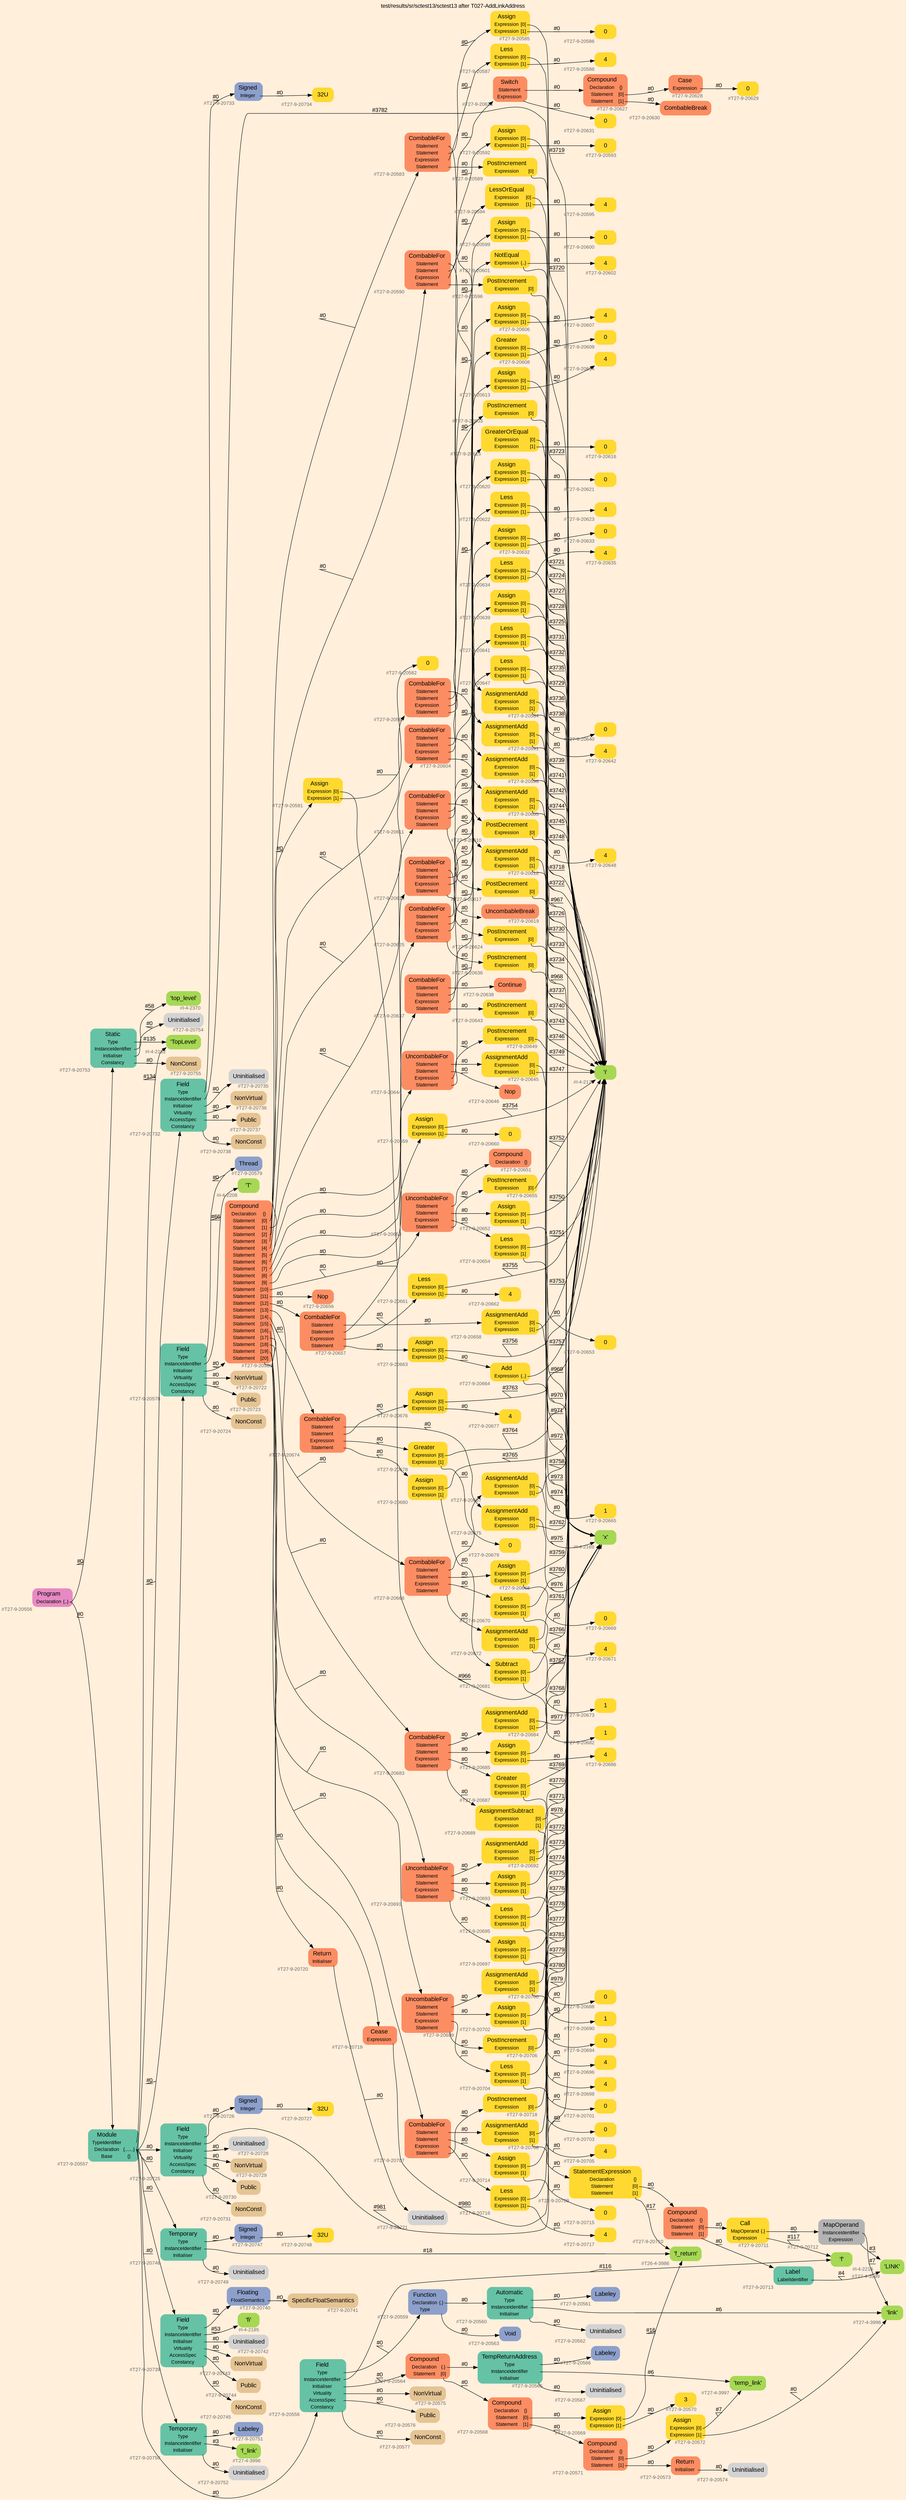digraph "test/results/sr/sctest13/sctest13 after T027-AddLinkAddress" {
label = "test/results/sr/sctest13/sctest13 after T027-AddLinkAddress"
labelloc = t
graph [
    rankdir = "LR"
    ranksep = 0.3
    bgcolor = antiquewhite1
    color = black
    fontcolor = black
    fontname = "Arial"
];
node [
    fontname = "Arial"
];
edge [
    fontname = "Arial"
];

// -------------------- node figure --------------------
// -------- block #T27-9-20556 ----------
"#T27-9-20556" [
    fillcolor = "/set28/4"
    xlabel = "#T27-9-20556"
    fontsize = "12"
    fontcolor = grey40
    shape = "plaintext"
    label = <<TABLE BORDER="0" CELLBORDER="0" CELLSPACING="0">
     <TR><TD><FONT COLOR="black" POINT-SIZE="15">Program</FONT></TD></TR>
     <TR><TD><FONT COLOR="black" POINT-SIZE="12">Declaration</FONT></TD><TD PORT="port0"><FONT COLOR="black" POINT-SIZE="12">{..}</FONT></TD></TR>
    </TABLE>>
    style = "rounded,filled"
];

// -------- block #T27-9-20557 ----------
"#T27-9-20557" [
    fillcolor = "/set28/1"
    xlabel = "#T27-9-20557"
    fontsize = "12"
    fontcolor = grey40
    shape = "plaintext"
    label = <<TABLE BORDER="0" CELLBORDER="0" CELLSPACING="0">
     <TR><TD><FONT COLOR="black" POINT-SIZE="15">Module</FONT></TD></TR>
     <TR><TD><FONT COLOR="black" POINT-SIZE="12">TypeIdentifier</FONT></TD><TD PORT="port0"></TD></TR>
     <TR><TD><FONT COLOR="black" POINT-SIZE="12">Declaration</FONT></TD><TD PORT="port1"><FONT COLOR="black" POINT-SIZE="12">{.......}</FONT></TD></TR>
     <TR><TD><FONT COLOR="black" POINT-SIZE="12">Base</FONT></TD><TD PORT="port2"><FONT COLOR="black" POINT-SIZE="12">{}</FONT></TD></TR>
    </TABLE>>
    style = "rounded,filled"
];

// -------- block #I-4-2162 ----------
"#I-4-2162" [
    fillcolor = "/set28/5"
    xlabel = "#I-4-2162"
    fontsize = "12"
    fontcolor = grey40
    shape = "plaintext"
    label = <<TABLE BORDER="0" CELLBORDER="0" CELLSPACING="0">
     <TR><TD><FONT COLOR="black" POINT-SIZE="15">'TopLevel'</FONT></TD></TR>
    </TABLE>>
    style = "rounded,filled"
];

// -------- block #T27-9-20558 ----------
"#T27-9-20558" [
    fillcolor = "/set28/1"
    xlabel = "#T27-9-20558"
    fontsize = "12"
    fontcolor = grey40
    shape = "plaintext"
    label = <<TABLE BORDER="0" CELLBORDER="0" CELLSPACING="0">
     <TR><TD><FONT COLOR="black" POINT-SIZE="15">Field</FONT></TD></TR>
     <TR><TD><FONT COLOR="black" POINT-SIZE="12">Type</FONT></TD><TD PORT="port0"></TD></TR>
     <TR><TD><FONT COLOR="black" POINT-SIZE="12">InstanceIdentifier</FONT></TD><TD PORT="port1"></TD></TR>
     <TR><TD><FONT COLOR="black" POINT-SIZE="12">Initialiser</FONT></TD><TD PORT="port2"></TD></TR>
     <TR><TD><FONT COLOR="black" POINT-SIZE="12">Virtuality</FONT></TD><TD PORT="port3"></TD></TR>
     <TR><TD><FONT COLOR="black" POINT-SIZE="12">AccessSpec</FONT></TD><TD PORT="port4"></TD></TR>
     <TR><TD><FONT COLOR="black" POINT-SIZE="12">Constancy</FONT></TD><TD PORT="port5"></TD></TR>
    </TABLE>>
    style = "rounded,filled"
];

// -------- block #T27-9-20559 ----------
"#T27-9-20559" [
    fillcolor = "/set28/3"
    xlabel = "#T27-9-20559"
    fontsize = "12"
    fontcolor = grey40
    shape = "plaintext"
    label = <<TABLE BORDER="0" CELLBORDER="0" CELLSPACING="0">
     <TR><TD><FONT COLOR="black" POINT-SIZE="15">Function</FONT></TD></TR>
     <TR><TD><FONT COLOR="black" POINT-SIZE="12">Declaration</FONT></TD><TD PORT="port0"><FONT COLOR="black" POINT-SIZE="12">{.}</FONT></TD></TR>
     <TR><TD><FONT COLOR="black" POINT-SIZE="12">Type</FONT></TD><TD PORT="port1"></TD></TR>
    </TABLE>>
    style = "rounded,filled"
];

// -------- block #T27-9-20560 ----------
"#T27-9-20560" [
    fillcolor = "/set28/1"
    xlabel = "#T27-9-20560"
    fontsize = "12"
    fontcolor = grey40
    shape = "plaintext"
    label = <<TABLE BORDER="0" CELLBORDER="0" CELLSPACING="0">
     <TR><TD><FONT COLOR="black" POINT-SIZE="15">Automatic</FONT></TD></TR>
     <TR><TD><FONT COLOR="black" POINT-SIZE="12">Type</FONT></TD><TD PORT="port0"></TD></TR>
     <TR><TD><FONT COLOR="black" POINT-SIZE="12">InstanceIdentifier</FONT></TD><TD PORT="port1"></TD></TR>
     <TR><TD><FONT COLOR="black" POINT-SIZE="12">Initialiser</FONT></TD><TD PORT="port2"></TD></TR>
    </TABLE>>
    style = "rounded,filled"
];

// -------- block #T27-9-20561 ----------
"#T27-9-20561" [
    fillcolor = "/set28/3"
    xlabel = "#T27-9-20561"
    fontsize = "12"
    fontcolor = grey40
    shape = "plaintext"
    label = <<TABLE BORDER="0" CELLBORDER="0" CELLSPACING="0">
     <TR><TD><FONT COLOR="black" POINT-SIZE="15">Labeley</FONT></TD></TR>
    </TABLE>>
    style = "rounded,filled"
];

// -------- block #T27-4-3996 ----------
"#T27-4-3996" [
    fillcolor = "/set28/5"
    xlabel = "#T27-4-3996"
    fontsize = "12"
    fontcolor = grey40
    shape = "plaintext"
    label = <<TABLE BORDER="0" CELLBORDER="0" CELLSPACING="0">
     <TR><TD><FONT COLOR="black" POINT-SIZE="15">'link'</FONT></TD></TR>
    </TABLE>>
    style = "rounded,filled"
];

// -------- block #T27-9-20562 ----------
"#T27-9-20562" [
    xlabel = "#T27-9-20562"
    fontsize = "12"
    fontcolor = grey40
    shape = "plaintext"
    label = <<TABLE BORDER="0" CELLBORDER="0" CELLSPACING="0">
     <TR><TD><FONT COLOR="black" POINT-SIZE="15">Uninitialised</FONT></TD></TR>
    </TABLE>>
    style = "rounded,filled"
];

// -------- block #T27-9-20563 ----------
"#T27-9-20563" [
    fillcolor = "/set28/3"
    xlabel = "#T27-9-20563"
    fontsize = "12"
    fontcolor = grey40
    shape = "plaintext"
    label = <<TABLE BORDER="0" CELLBORDER="0" CELLSPACING="0">
     <TR><TD><FONT COLOR="black" POINT-SIZE="15">Void</FONT></TD></TR>
    </TABLE>>
    style = "rounded,filled"
];

// -------- block #I-4-2216 ----------
"#I-4-2216" [
    fillcolor = "/set28/5"
    xlabel = "#I-4-2216"
    fontsize = "12"
    fontcolor = grey40
    shape = "plaintext"
    label = <<TABLE BORDER="0" CELLBORDER="0" CELLSPACING="0">
     <TR><TD><FONT COLOR="black" POINT-SIZE="15">'f'</FONT></TD></TR>
    </TABLE>>
    style = "rounded,filled"
];

// -------- block #T27-9-20564 ----------
"#T27-9-20564" [
    fillcolor = "/set28/2"
    xlabel = "#T27-9-20564"
    fontsize = "12"
    fontcolor = grey40
    shape = "plaintext"
    label = <<TABLE BORDER="0" CELLBORDER="0" CELLSPACING="0">
     <TR><TD><FONT COLOR="black" POINT-SIZE="15">Compound</FONT></TD></TR>
     <TR><TD><FONT COLOR="black" POINT-SIZE="12">Declaration</FONT></TD><TD PORT="port0"><FONT COLOR="black" POINT-SIZE="12">{.}</FONT></TD></TR>
     <TR><TD><FONT COLOR="black" POINT-SIZE="12">Statement</FONT></TD><TD PORT="port1"><FONT COLOR="black" POINT-SIZE="12">[0]</FONT></TD></TR>
    </TABLE>>
    style = "rounded,filled"
];

// -------- block #T27-9-20565 ----------
"#T27-9-20565" [
    fillcolor = "/set28/1"
    xlabel = "#T27-9-20565"
    fontsize = "12"
    fontcolor = grey40
    shape = "plaintext"
    label = <<TABLE BORDER="0" CELLBORDER="0" CELLSPACING="0">
     <TR><TD><FONT COLOR="black" POINT-SIZE="15">TempReturnAddress</FONT></TD></TR>
     <TR><TD><FONT COLOR="black" POINT-SIZE="12">Type</FONT></TD><TD PORT="port0"></TD></TR>
     <TR><TD><FONT COLOR="black" POINT-SIZE="12">InstanceIdentifier</FONT></TD><TD PORT="port1"></TD></TR>
     <TR><TD><FONT COLOR="black" POINT-SIZE="12">Initialiser</FONT></TD><TD PORT="port2"></TD></TR>
    </TABLE>>
    style = "rounded,filled"
];

// -------- block #T27-9-20566 ----------
"#T27-9-20566" [
    fillcolor = "/set28/3"
    xlabel = "#T27-9-20566"
    fontsize = "12"
    fontcolor = grey40
    shape = "plaintext"
    label = <<TABLE BORDER="0" CELLBORDER="0" CELLSPACING="0">
     <TR><TD><FONT COLOR="black" POINT-SIZE="15">Labeley</FONT></TD></TR>
    </TABLE>>
    style = "rounded,filled"
];

// -------- block #T27-4-3997 ----------
"#T27-4-3997" [
    fillcolor = "/set28/5"
    xlabel = "#T27-4-3997"
    fontsize = "12"
    fontcolor = grey40
    shape = "plaintext"
    label = <<TABLE BORDER="0" CELLBORDER="0" CELLSPACING="0">
     <TR><TD><FONT COLOR="black" POINT-SIZE="15">'temp_link'</FONT></TD></TR>
    </TABLE>>
    style = "rounded,filled"
];

// -------- block #T27-9-20567 ----------
"#T27-9-20567" [
    xlabel = "#T27-9-20567"
    fontsize = "12"
    fontcolor = grey40
    shape = "plaintext"
    label = <<TABLE BORDER="0" CELLBORDER="0" CELLSPACING="0">
     <TR><TD><FONT COLOR="black" POINT-SIZE="15">Uninitialised</FONT></TD></TR>
    </TABLE>>
    style = "rounded,filled"
];

// -------- block #T27-9-20568 ----------
"#T27-9-20568" [
    fillcolor = "/set28/2"
    xlabel = "#T27-9-20568"
    fontsize = "12"
    fontcolor = grey40
    shape = "plaintext"
    label = <<TABLE BORDER="0" CELLBORDER="0" CELLSPACING="0">
     <TR><TD><FONT COLOR="black" POINT-SIZE="15">Compound</FONT></TD></TR>
     <TR><TD><FONT COLOR="black" POINT-SIZE="12">Declaration</FONT></TD><TD PORT="port0"><FONT COLOR="black" POINT-SIZE="12">{}</FONT></TD></TR>
     <TR><TD><FONT COLOR="black" POINT-SIZE="12">Statement</FONT></TD><TD PORT="port1"><FONT COLOR="black" POINT-SIZE="12">[0]</FONT></TD></TR>
     <TR><TD><FONT COLOR="black" POINT-SIZE="12">Statement</FONT></TD><TD PORT="port2"><FONT COLOR="black" POINT-SIZE="12">[1]</FONT></TD></TR>
    </TABLE>>
    style = "rounded,filled"
];

// -------- block #T27-9-20569 ----------
"#T27-9-20569" [
    fillcolor = "/set28/6"
    xlabel = "#T27-9-20569"
    fontsize = "12"
    fontcolor = grey40
    shape = "plaintext"
    label = <<TABLE BORDER="0" CELLBORDER="0" CELLSPACING="0">
     <TR><TD><FONT COLOR="black" POINT-SIZE="15">Assign</FONT></TD></TR>
     <TR><TD><FONT COLOR="black" POINT-SIZE="12">Expression</FONT></TD><TD PORT="port0"><FONT COLOR="black" POINT-SIZE="12">[0]</FONT></TD></TR>
     <TR><TD><FONT COLOR="black" POINT-SIZE="12">Expression</FONT></TD><TD PORT="port1"><FONT COLOR="black" POINT-SIZE="12">[1]</FONT></TD></TR>
    </TABLE>>
    style = "rounded,filled"
];

// -------- block #T26-4-3986 ----------
"#T26-4-3986" [
    fillcolor = "/set28/5"
    xlabel = "#T26-4-3986"
    fontsize = "12"
    fontcolor = grey40
    shape = "plaintext"
    label = <<TABLE BORDER="0" CELLBORDER="0" CELLSPACING="0">
     <TR><TD><FONT COLOR="black" POINT-SIZE="15">'f_return'</FONT></TD></TR>
    </TABLE>>
    style = "rounded,filled"
];

// -------- block #T27-9-20570 ----------
"#T27-9-20570" [
    fillcolor = "/set28/6"
    xlabel = "#T27-9-20570"
    fontsize = "12"
    fontcolor = grey40
    shape = "plaintext"
    label = <<TABLE BORDER="0" CELLBORDER="0" CELLSPACING="0">
     <TR><TD><FONT COLOR="black" POINT-SIZE="15">3</FONT></TD></TR>
    </TABLE>>
    style = "rounded,filled"
];

// -------- block #T27-9-20571 ----------
"#T27-9-20571" [
    fillcolor = "/set28/2"
    xlabel = "#T27-9-20571"
    fontsize = "12"
    fontcolor = grey40
    shape = "plaintext"
    label = <<TABLE BORDER="0" CELLBORDER="0" CELLSPACING="0">
     <TR><TD><FONT COLOR="black" POINT-SIZE="15">Compound</FONT></TD></TR>
     <TR><TD><FONT COLOR="black" POINT-SIZE="12">Declaration</FONT></TD><TD PORT="port0"><FONT COLOR="black" POINT-SIZE="12">{}</FONT></TD></TR>
     <TR><TD><FONT COLOR="black" POINT-SIZE="12">Statement</FONT></TD><TD PORT="port1"><FONT COLOR="black" POINT-SIZE="12">[0]</FONT></TD></TR>
     <TR><TD><FONT COLOR="black" POINT-SIZE="12">Statement</FONT></TD><TD PORT="port2"><FONT COLOR="black" POINT-SIZE="12">[1]</FONT></TD></TR>
    </TABLE>>
    style = "rounded,filled"
];

// -------- block #T27-9-20572 ----------
"#T27-9-20572" [
    fillcolor = "/set28/6"
    xlabel = "#T27-9-20572"
    fontsize = "12"
    fontcolor = grey40
    shape = "plaintext"
    label = <<TABLE BORDER="0" CELLBORDER="0" CELLSPACING="0">
     <TR><TD><FONT COLOR="black" POINT-SIZE="15">Assign</FONT></TD></TR>
     <TR><TD><FONT COLOR="black" POINT-SIZE="12">Expression</FONT></TD><TD PORT="port0"><FONT COLOR="black" POINT-SIZE="12">[0]</FONT></TD></TR>
     <TR><TD><FONT COLOR="black" POINT-SIZE="12">Expression</FONT></TD><TD PORT="port1"><FONT COLOR="black" POINT-SIZE="12">[1]</FONT></TD></TR>
    </TABLE>>
    style = "rounded,filled"
];

// -------- block #T27-9-20573 ----------
"#T27-9-20573" [
    fillcolor = "/set28/2"
    xlabel = "#T27-9-20573"
    fontsize = "12"
    fontcolor = grey40
    shape = "plaintext"
    label = <<TABLE BORDER="0" CELLBORDER="0" CELLSPACING="0">
     <TR><TD><FONT COLOR="black" POINT-SIZE="15">Return</FONT></TD></TR>
     <TR><TD><FONT COLOR="black" POINT-SIZE="12">Initialiser</FONT></TD><TD PORT="port0"></TD></TR>
    </TABLE>>
    style = "rounded,filled"
];

// -------- block #T27-9-20574 ----------
"#T27-9-20574" [
    xlabel = "#T27-9-20574"
    fontsize = "12"
    fontcolor = grey40
    shape = "plaintext"
    label = <<TABLE BORDER="0" CELLBORDER="0" CELLSPACING="0">
     <TR><TD><FONT COLOR="black" POINT-SIZE="15">Uninitialised</FONT></TD></TR>
    </TABLE>>
    style = "rounded,filled"
];

// -------- block #T27-9-20575 ----------
"#T27-9-20575" [
    fillcolor = "/set28/7"
    xlabel = "#T27-9-20575"
    fontsize = "12"
    fontcolor = grey40
    shape = "plaintext"
    label = <<TABLE BORDER="0" CELLBORDER="0" CELLSPACING="0">
     <TR><TD><FONT COLOR="black" POINT-SIZE="15">NonVirtual</FONT></TD></TR>
    </TABLE>>
    style = "rounded,filled"
];

// -------- block #T27-9-20576 ----------
"#T27-9-20576" [
    fillcolor = "/set28/7"
    xlabel = "#T27-9-20576"
    fontsize = "12"
    fontcolor = grey40
    shape = "plaintext"
    label = <<TABLE BORDER="0" CELLBORDER="0" CELLSPACING="0">
     <TR><TD><FONT COLOR="black" POINT-SIZE="15">Public</FONT></TD></TR>
    </TABLE>>
    style = "rounded,filled"
];

// -------- block #T27-9-20577 ----------
"#T27-9-20577" [
    fillcolor = "/set28/7"
    xlabel = "#T27-9-20577"
    fontsize = "12"
    fontcolor = grey40
    shape = "plaintext"
    label = <<TABLE BORDER="0" CELLBORDER="0" CELLSPACING="0">
     <TR><TD><FONT COLOR="black" POINT-SIZE="15">NonConst</FONT></TD></TR>
    </TABLE>>
    style = "rounded,filled"
];

// -------- block #T27-9-20578 ----------
"#T27-9-20578" [
    fillcolor = "/set28/1"
    xlabel = "#T27-9-20578"
    fontsize = "12"
    fontcolor = grey40
    shape = "plaintext"
    label = <<TABLE BORDER="0" CELLBORDER="0" CELLSPACING="0">
     <TR><TD><FONT COLOR="black" POINT-SIZE="15">Field</FONT></TD></TR>
     <TR><TD><FONT COLOR="black" POINT-SIZE="12">Type</FONT></TD><TD PORT="port0"></TD></TR>
     <TR><TD><FONT COLOR="black" POINT-SIZE="12">InstanceIdentifier</FONT></TD><TD PORT="port1"></TD></TR>
     <TR><TD><FONT COLOR="black" POINT-SIZE="12">Initialiser</FONT></TD><TD PORT="port2"></TD></TR>
     <TR><TD><FONT COLOR="black" POINT-SIZE="12">Virtuality</FONT></TD><TD PORT="port3"></TD></TR>
     <TR><TD><FONT COLOR="black" POINT-SIZE="12">AccessSpec</FONT></TD><TD PORT="port4"></TD></TR>
     <TR><TD><FONT COLOR="black" POINT-SIZE="12">Constancy</FONT></TD><TD PORT="port5"></TD></TR>
    </TABLE>>
    style = "rounded,filled"
];

// -------- block #T27-9-20579 ----------
"#T27-9-20579" [
    fillcolor = "/set28/3"
    xlabel = "#T27-9-20579"
    fontsize = "12"
    fontcolor = grey40
    shape = "plaintext"
    label = <<TABLE BORDER="0" CELLBORDER="0" CELLSPACING="0">
     <TR><TD><FONT COLOR="black" POINT-SIZE="15">Thread</FONT></TD></TR>
    </TABLE>>
    style = "rounded,filled"
];

// -------- block #I-4-2208 ----------
"#I-4-2208" [
    fillcolor = "/set28/5"
    xlabel = "#I-4-2208"
    fontsize = "12"
    fontcolor = grey40
    shape = "plaintext"
    label = <<TABLE BORDER="0" CELLBORDER="0" CELLSPACING="0">
     <TR><TD><FONT COLOR="black" POINT-SIZE="15">'T'</FONT></TD></TR>
    </TABLE>>
    style = "rounded,filled"
];

// -------- block #T27-9-20580 ----------
"#T27-9-20580" [
    fillcolor = "/set28/2"
    xlabel = "#T27-9-20580"
    fontsize = "12"
    fontcolor = grey40
    shape = "plaintext"
    label = <<TABLE BORDER="0" CELLBORDER="0" CELLSPACING="0">
     <TR><TD><FONT COLOR="black" POINT-SIZE="15">Compound</FONT></TD></TR>
     <TR><TD><FONT COLOR="black" POINT-SIZE="12">Declaration</FONT></TD><TD PORT="port0"><FONT COLOR="black" POINT-SIZE="12">{}</FONT></TD></TR>
     <TR><TD><FONT COLOR="black" POINT-SIZE="12">Statement</FONT></TD><TD PORT="port1"><FONT COLOR="black" POINT-SIZE="12">[0]</FONT></TD></TR>
     <TR><TD><FONT COLOR="black" POINT-SIZE="12">Statement</FONT></TD><TD PORT="port2"><FONT COLOR="black" POINT-SIZE="12">[1]</FONT></TD></TR>
     <TR><TD><FONT COLOR="black" POINT-SIZE="12">Statement</FONT></TD><TD PORT="port3"><FONT COLOR="black" POINT-SIZE="12">[2]</FONT></TD></TR>
     <TR><TD><FONT COLOR="black" POINT-SIZE="12">Statement</FONT></TD><TD PORT="port4"><FONT COLOR="black" POINT-SIZE="12">[3]</FONT></TD></TR>
     <TR><TD><FONT COLOR="black" POINT-SIZE="12">Statement</FONT></TD><TD PORT="port5"><FONT COLOR="black" POINT-SIZE="12">[4]</FONT></TD></TR>
     <TR><TD><FONT COLOR="black" POINT-SIZE="12">Statement</FONT></TD><TD PORT="port6"><FONT COLOR="black" POINT-SIZE="12">[5]</FONT></TD></TR>
     <TR><TD><FONT COLOR="black" POINT-SIZE="12">Statement</FONT></TD><TD PORT="port7"><FONT COLOR="black" POINT-SIZE="12">[6]</FONT></TD></TR>
     <TR><TD><FONT COLOR="black" POINT-SIZE="12">Statement</FONT></TD><TD PORT="port8"><FONT COLOR="black" POINT-SIZE="12">[7]</FONT></TD></TR>
     <TR><TD><FONT COLOR="black" POINT-SIZE="12">Statement</FONT></TD><TD PORT="port9"><FONT COLOR="black" POINT-SIZE="12">[8]</FONT></TD></TR>
     <TR><TD><FONT COLOR="black" POINT-SIZE="12">Statement</FONT></TD><TD PORT="port10"><FONT COLOR="black" POINT-SIZE="12">[9]</FONT></TD></TR>
     <TR><TD><FONT COLOR="black" POINT-SIZE="12">Statement</FONT></TD><TD PORT="port11"><FONT COLOR="black" POINT-SIZE="12">[10]</FONT></TD></TR>
     <TR><TD><FONT COLOR="black" POINT-SIZE="12">Statement</FONT></TD><TD PORT="port12"><FONT COLOR="black" POINT-SIZE="12">[11]</FONT></TD></TR>
     <TR><TD><FONT COLOR="black" POINT-SIZE="12">Statement</FONT></TD><TD PORT="port13"><FONT COLOR="black" POINT-SIZE="12">[12]</FONT></TD></TR>
     <TR><TD><FONT COLOR="black" POINT-SIZE="12">Statement</FONT></TD><TD PORT="port14"><FONT COLOR="black" POINT-SIZE="12">[13]</FONT></TD></TR>
     <TR><TD><FONT COLOR="black" POINT-SIZE="12">Statement</FONT></TD><TD PORT="port15"><FONT COLOR="black" POINT-SIZE="12">[14]</FONT></TD></TR>
     <TR><TD><FONT COLOR="black" POINT-SIZE="12">Statement</FONT></TD><TD PORT="port16"><FONT COLOR="black" POINT-SIZE="12">[15]</FONT></TD></TR>
     <TR><TD><FONT COLOR="black" POINT-SIZE="12">Statement</FONT></TD><TD PORT="port17"><FONT COLOR="black" POINT-SIZE="12">[16]</FONT></TD></TR>
     <TR><TD><FONT COLOR="black" POINT-SIZE="12">Statement</FONT></TD><TD PORT="port18"><FONT COLOR="black" POINT-SIZE="12">[17]</FONT></TD></TR>
     <TR><TD><FONT COLOR="black" POINT-SIZE="12">Statement</FONT></TD><TD PORT="port19"><FONT COLOR="black" POINT-SIZE="12">[18]</FONT></TD></TR>
     <TR><TD><FONT COLOR="black" POINT-SIZE="12">Statement</FONT></TD><TD PORT="port20"><FONT COLOR="black" POINT-SIZE="12">[19]</FONT></TD></TR>
     <TR><TD><FONT COLOR="black" POINT-SIZE="12">Statement</FONT></TD><TD PORT="port21"><FONT COLOR="black" POINT-SIZE="12">[20]</FONT></TD></TR>
    </TABLE>>
    style = "rounded,filled"
];

// -------- block #T27-9-20581 ----------
"#T27-9-20581" [
    fillcolor = "/set28/6"
    xlabel = "#T27-9-20581"
    fontsize = "12"
    fontcolor = grey40
    shape = "plaintext"
    label = <<TABLE BORDER="0" CELLBORDER="0" CELLSPACING="0">
     <TR><TD><FONT COLOR="black" POINT-SIZE="15">Assign</FONT></TD></TR>
     <TR><TD><FONT COLOR="black" POINT-SIZE="12">Expression</FONT></TD><TD PORT="port0"><FONT COLOR="black" POINT-SIZE="12">[0]</FONT></TD></TR>
     <TR><TD><FONT COLOR="black" POINT-SIZE="12">Expression</FONT></TD><TD PORT="port1"><FONT COLOR="black" POINT-SIZE="12">[1]</FONT></TD></TR>
    </TABLE>>
    style = "rounded,filled"
];

// -------- block #I-4-2169 ----------
"#I-4-2169" [
    fillcolor = "/set28/5"
    xlabel = "#I-4-2169"
    fontsize = "12"
    fontcolor = grey40
    shape = "plaintext"
    label = <<TABLE BORDER="0" CELLBORDER="0" CELLSPACING="0">
     <TR><TD><FONT COLOR="black" POINT-SIZE="15">'x'</FONT></TD></TR>
    </TABLE>>
    style = "rounded,filled"
];

// -------- block #T27-9-20582 ----------
"#T27-9-20582" [
    fillcolor = "/set28/6"
    xlabel = "#T27-9-20582"
    fontsize = "12"
    fontcolor = grey40
    shape = "plaintext"
    label = <<TABLE BORDER="0" CELLBORDER="0" CELLSPACING="0">
     <TR><TD><FONT COLOR="black" POINT-SIZE="15">0</FONT></TD></TR>
    </TABLE>>
    style = "rounded,filled"
];

// -------- block #T27-9-20583 ----------
"#T27-9-20583" [
    fillcolor = "/set28/2"
    xlabel = "#T27-9-20583"
    fontsize = "12"
    fontcolor = grey40
    shape = "plaintext"
    label = <<TABLE BORDER="0" CELLBORDER="0" CELLSPACING="0">
     <TR><TD><FONT COLOR="black" POINT-SIZE="15">CombableFor</FONT></TD></TR>
     <TR><TD><FONT COLOR="black" POINT-SIZE="12">Statement</FONT></TD><TD PORT="port0"></TD></TR>
     <TR><TD><FONT COLOR="black" POINT-SIZE="12">Statement</FONT></TD><TD PORT="port1"></TD></TR>
     <TR><TD><FONT COLOR="black" POINT-SIZE="12">Expression</FONT></TD><TD PORT="port2"></TD></TR>
     <TR><TD><FONT COLOR="black" POINT-SIZE="12">Statement</FONT></TD><TD PORT="port3"></TD></TR>
    </TABLE>>
    style = "rounded,filled"
];

// -------- block #T27-9-20584 ----------
"#T27-9-20584" [
    fillcolor = "/set28/6"
    xlabel = "#T27-9-20584"
    fontsize = "12"
    fontcolor = grey40
    shape = "plaintext"
    label = <<TABLE BORDER="0" CELLBORDER="0" CELLSPACING="0">
     <TR><TD><FONT COLOR="black" POINT-SIZE="15">AssignmentAdd</FONT></TD></TR>
     <TR><TD><FONT COLOR="black" POINT-SIZE="12">Expression</FONT></TD><TD PORT="port0"><FONT COLOR="black" POINT-SIZE="12">[0]</FONT></TD></TR>
     <TR><TD><FONT COLOR="black" POINT-SIZE="12">Expression</FONT></TD><TD PORT="port1"><FONT COLOR="black" POINT-SIZE="12">[1]</FONT></TD></TR>
    </TABLE>>
    style = "rounded,filled"
];

// -------- block #I-4-2177 ----------
"#I-4-2177" [
    fillcolor = "/set28/5"
    xlabel = "#I-4-2177"
    fontsize = "12"
    fontcolor = grey40
    shape = "plaintext"
    label = <<TABLE BORDER="0" CELLBORDER="0" CELLSPACING="0">
     <TR><TD><FONT COLOR="black" POINT-SIZE="15">'i'</FONT></TD></TR>
    </TABLE>>
    style = "rounded,filled"
];

// -------- block #T27-9-20585 ----------
"#T27-9-20585" [
    fillcolor = "/set28/6"
    xlabel = "#T27-9-20585"
    fontsize = "12"
    fontcolor = grey40
    shape = "plaintext"
    label = <<TABLE BORDER="0" CELLBORDER="0" CELLSPACING="0">
     <TR><TD><FONT COLOR="black" POINT-SIZE="15">Assign</FONT></TD></TR>
     <TR><TD><FONT COLOR="black" POINT-SIZE="12">Expression</FONT></TD><TD PORT="port0"><FONT COLOR="black" POINT-SIZE="12">[0]</FONT></TD></TR>
     <TR><TD><FONT COLOR="black" POINT-SIZE="12">Expression</FONT></TD><TD PORT="port1"><FONT COLOR="black" POINT-SIZE="12">[1]</FONT></TD></TR>
    </TABLE>>
    style = "rounded,filled"
];

// -------- block #T27-9-20586 ----------
"#T27-9-20586" [
    fillcolor = "/set28/6"
    xlabel = "#T27-9-20586"
    fontsize = "12"
    fontcolor = grey40
    shape = "plaintext"
    label = <<TABLE BORDER="0" CELLBORDER="0" CELLSPACING="0">
     <TR><TD><FONT COLOR="black" POINT-SIZE="15">0</FONT></TD></TR>
    </TABLE>>
    style = "rounded,filled"
];

// -------- block #T27-9-20587 ----------
"#T27-9-20587" [
    fillcolor = "/set28/6"
    xlabel = "#T27-9-20587"
    fontsize = "12"
    fontcolor = grey40
    shape = "plaintext"
    label = <<TABLE BORDER="0" CELLBORDER="0" CELLSPACING="0">
     <TR><TD><FONT COLOR="black" POINT-SIZE="15">Less</FONT></TD></TR>
     <TR><TD><FONT COLOR="black" POINT-SIZE="12">Expression</FONT></TD><TD PORT="port0"><FONT COLOR="black" POINT-SIZE="12">[0]</FONT></TD></TR>
     <TR><TD><FONT COLOR="black" POINT-SIZE="12">Expression</FONT></TD><TD PORT="port1"><FONT COLOR="black" POINT-SIZE="12">[1]</FONT></TD></TR>
    </TABLE>>
    style = "rounded,filled"
];

// -------- block #T27-9-20588 ----------
"#T27-9-20588" [
    fillcolor = "/set28/6"
    xlabel = "#T27-9-20588"
    fontsize = "12"
    fontcolor = grey40
    shape = "plaintext"
    label = <<TABLE BORDER="0" CELLBORDER="0" CELLSPACING="0">
     <TR><TD><FONT COLOR="black" POINT-SIZE="15">4</FONT></TD></TR>
    </TABLE>>
    style = "rounded,filled"
];

// -------- block #T27-9-20589 ----------
"#T27-9-20589" [
    fillcolor = "/set28/6"
    xlabel = "#T27-9-20589"
    fontsize = "12"
    fontcolor = grey40
    shape = "plaintext"
    label = <<TABLE BORDER="0" CELLBORDER="0" CELLSPACING="0">
     <TR><TD><FONT COLOR="black" POINT-SIZE="15">PostIncrement</FONT></TD></TR>
     <TR><TD><FONT COLOR="black" POINT-SIZE="12">Expression</FONT></TD><TD PORT="port0"><FONT COLOR="black" POINT-SIZE="12">[0]</FONT></TD></TR>
    </TABLE>>
    style = "rounded,filled"
];

// -------- block #T27-9-20590 ----------
"#T27-9-20590" [
    fillcolor = "/set28/2"
    xlabel = "#T27-9-20590"
    fontsize = "12"
    fontcolor = grey40
    shape = "plaintext"
    label = <<TABLE BORDER="0" CELLBORDER="0" CELLSPACING="0">
     <TR><TD><FONT COLOR="black" POINT-SIZE="15">CombableFor</FONT></TD></TR>
     <TR><TD><FONT COLOR="black" POINT-SIZE="12">Statement</FONT></TD><TD PORT="port0"></TD></TR>
     <TR><TD><FONT COLOR="black" POINT-SIZE="12">Statement</FONT></TD><TD PORT="port1"></TD></TR>
     <TR><TD><FONT COLOR="black" POINT-SIZE="12">Expression</FONT></TD><TD PORT="port2"></TD></TR>
     <TR><TD><FONT COLOR="black" POINT-SIZE="12">Statement</FONT></TD><TD PORT="port3"></TD></TR>
    </TABLE>>
    style = "rounded,filled"
];

// -------- block #T27-9-20591 ----------
"#T27-9-20591" [
    fillcolor = "/set28/6"
    xlabel = "#T27-9-20591"
    fontsize = "12"
    fontcolor = grey40
    shape = "plaintext"
    label = <<TABLE BORDER="0" CELLBORDER="0" CELLSPACING="0">
     <TR><TD><FONT COLOR="black" POINT-SIZE="15">AssignmentAdd</FONT></TD></TR>
     <TR><TD><FONT COLOR="black" POINT-SIZE="12">Expression</FONT></TD><TD PORT="port0"><FONT COLOR="black" POINT-SIZE="12">[0]</FONT></TD></TR>
     <TR><TD><FONT COLOR="black" POINT-SIZE="12">Expression</FONT></TD><TD PORT="port1"><FONT COLOR="black" POINT-SIZE="12">[1]</FONT></TD></TR>
    </TABLE>>
    style = "rounded,filled"
];

// -------- block #T27-9-20592 ----------
"#T27-9-20592" [
    fillcolor = "/set28/6"
    xlabel = "#T27-9-20592"
    fontsize = "12"
    fontcolor = grey40
    shape = "plaintext"
    label = <<TABLE BORDER="0" CELLBORDER="0" CELLSPACING="0">
     <TR><TD><FONT COLOR="black" POINT-SIZE="15">Assign</FONT></TD></TR>
     <TR><TD><FONT COLOR="black" POINT-SIZE="12">Expression</FONT></TD><TD PORT="port0"><FONT COLOR="black" POINT-SIZE="12">[0]</FONT></TD></TR>
     <TR><TD><FONT COLOR="black" POINT-SIZE="12">Expression</FONT></TD><TD PORT="port1"><FONT COLOR="black" POINT-SIZE="12">[1]</FONT></TD></TR>
    </TABLE>>
    style = "rounded,filled"
];

// -------- block #T27-9-20593 ----------
"#T27-9-20593" [
    fillcolor = "/set28/6"
    xlabel = "#T27-9-20593"
    fontsize = "12"
    fontcolor = grey40
    shape = "plaintext"
    label = <<TABLE BORDER="0" CELLBORDER="0" CELLSPACING="0">
     <TR><TD><FONT COLOR="black" POINT-SIZE="15">0</FONT></TD></TR>
    </TABLE>>
    style = "rounded,filled"
];

// -------- block #T27-9-20594 ----------
"#T27-9-20594" [
    fillcolor = "/set28/6"
    xlabel = "#T27-9-20594"
    fontsize = "12"
    fontcolor = grey40
    shape = "plaintext"
    label = <<TABLE BORDER="0" CELLBORDER="0" CELLSPACING="0">
     <TR><TD><FONT COLOR="black" POINT-SIZE="15">LessOrEqual</FONT></TD></TR>
     <TR><TD><FONT COLOR="black" POINT-SIZE="12">Expression</FONT></TD><TD PORT="port0"><FONT COLOR="black" POINT-SIZE="12">[0]</FONT></TD></TR>
     <TR><TD><FONT COLOR="black" POINT-SIZE="12">Expression</FONT></TD><TD PORT="port1"><FONT COLOR="black" POINT-SIZE="12">[1]</FONT></TD></TR>
    </TABLE>>
    style = "rounded,filled"
];

// -------- block #T27-9-20595 ----------
"#T27-9-20595" [
    fillcolor = "/set28/6"
    xlabel = "#T27-9-20595"
    fontsize = "12"
    fontcolor = grey40
    shape = "plaintext"
    label = <<TABLE BORDER="0" CELLBORDER="0" CELLSPACING="0">
     <TR><TD><FONT COLOR="black" POINT-SIZE="15">4</FONT></TD></TR>
    </TABLE>>
    style = "rounded,filled"
];

// -------- block #T27-9-20596 ----------
"#T27-9-20596" [
    fillcolor = "/set28/6"
    xlabel = "#T27-9-20596"
    fontsize = "12"
    fontcolor = grey40
    shape = "plaintext"
    label = <<TABLE BORDER="0" CELLBORDER="0" CELLSPACING="0">
     <TR><TD><FONT COLOR="black" POINT-SIZE="15">PostIncrement</FONT></TD></TR>
     <TR><TD><FONT COLOR="black" POINT-SIZE="12">Expression</FONT></TD><TD PORT="port0"><FONT COLOR="black" POINT-SIZE="12">[0]</FONT></TD></TR>
    </TABLE>>
    style = "rounded,filled"
];

// -------- block #T27-9-20597 ----------
"#T27-9-20597" [
    fillcolor = "/set28/2"
    xlabel = "#T27-9-20597"
    fontsize = "12"
    fontcolor = grey40
    shape = "plaintext"
    label = <<TABLE BORDER="0" CELLBORDER="0" CELLSPACING="0">
     <TR><TD><FONT COLOR="black" POINT-SIZE="15">CombableFor</FONT></TD></TR>
     <TR><TD><FONT COLOR="black" POINT-SIZE="12">Statement</FONT></TD><TD PORT="port0"></TD></TR>
     <TR><TD><FONT COLOR="black" POINT-SIZE="12">Statement</FONT></TD><TD PORT="port1"></TD></TR>
     <TR><TD><FONT COLOR="black" POINT-SIZE="12">Expression</FONT></TD><TD PORT="port2"></TD></TR>
     <TR><TD><FONT COLOR="black" POINT-SIZE="12">Statement</FONT></TD><TD PORT="port3"></TD></TR>
    </TABLE>>
    style = "rounded,filled"
];

// -------- block #T27-9-20598 ----------
"#T27-9-20598" [
    fillcolor = "/set28/6"
    xlabel = "#T27-9-20598"
    fontsize = "12"
    fontcolor = grey40
    shape = "plaintext"
    label = <<TABLE BORDER="0" CELLBORDER="0" CELLSPACING="0">
     <TR><TD><FONT COLOR="black" POINT-SIZE="15">AssignmentAdd</FONT></TD></TR>
     <TR><TD><FONT COLOR="black" POINT-SIZE="12">Expression</FONT></TD><TD PORT="port0"><FONT COLOR="black" POINT-SIZE="12">[0]</FONT></TD></TR>
     <TR><TD><FONT COLOR="black" POINT-SIZE="12">Expression</FONT></TD><TD PORT="port1"><FONT COLOR="black" POINT-SIZE="12">[1]</FONT></TD></TR>
    </TABLE>>
    style = "rounded,filled"
];

// -------- block #T27-9-20599 ----------
"#T27-9-20599" [
    fillcolor = "/set28/6"
    xlabel = "#T27-9-20599"
    fontsize = "12"
    fontcolor = grey40
    shape = "plaintext"
    label = <<TABLE BORDER="0" CELLBORDER="0" CELLSPACING="0">
     <TR><TD><FONT COLOR="black" POINT-SIZE="15">Assign</FONT></TD></TR>
     <TR><TD><FONT COLOR="black" POINT-SIZE="12">Expression</FONT></TD><TD PORT="port0"><FONT COLOR="black" POINT-SIZE="12">[0]</FONT></TD></TR>
     <TR><TD><FONT COLOR="black" POINT-SIZE="12">Expression</FONT></TD><TD PORT="port1"><FONT COLOR="black" POINT-SIZE="12">[1]</FONT></TD></TR>
    </TABLE>>
    style = "rounded,filled"
];

// -------- block #T27-9-20600 ----------
"#T27-9-20600" [
    fillcolor = "/set28/6"
    xlabel = "#T27-9-20600"
    fontsize = "12"
    fontcolor = grey40
    shape = "plaintext"
    label = <<TABLE BORDER="0" CELLBORDER="0" CELLSPACING="0">
     <TR><TD><FONT COLOR="black" POINT-SIZE="15">0</FONT></TD></TR>
    </TABLE>>
    style = "rounded,filled"
];

// -------- block #T27-9-20601 ----------
"#T27-9-20601" [
    fillcolor = "/set28/6"
    xlabel = "#T27-9-20601"
    fontsize = "12"
    fontcolor = grey40
    shape = "plaintext"
    label = <<TABLE BORDER="0" CELLBORDER="0" CELLSPACING="0">
     <TR><TD><FONT COLOR="black" POINT-SIZE="15">NotEqual</FONT></TD></TR>
     <TR><TD><FONT COLOR="black" POINT-SIZE="12">Expression</FONT></TD><TD PORT="port0"><FONT COLOR="black" POINT-SIZE="12">{..}</FONT></TD></TR>
    </TABLE>>
    style = "rounded,filled"
];

// -------- block #T27-9-20602 ----------
"#T27-9-20602" [
    fillcolor = "/set28/6"
    xlabel = "#T27-9-20602"
    fontsize = "12"
    fontcolor = grey40
    shape = "plaintext"
    label = <<TABLE BORDER="0" CELLBORDER="0" CELLSPACING="0">
     <TR><TD><FONT COLOR="black" POINT-SIZE="15">4</FONT></TD></TR>
    </TABLE>>
    style = "rounded,filled"
];

// -------- block #T27-9-20603 ----------
"#T27-9-20603" [
    fillcolor = "/set28/6"
    xlabel = "#T27-9-20603"
    fontsize = "12"
    fontcolor = grey40
    shape = "plaintext"
    label = <<TABLE BORDER="0" CELLBORDER="0" CELLSPACING="0">
     <TR><TD><FONT COLOR="black" POINT-SIZE="15">PostIncrement</FONT></TD></TR>
     <TR><TD><FONT COLOR="black" POINT-SIZE="12">Expression</FONT></TD><TD PORT="port0"><FONT COLOR="black" POINT-SIZE="12">[0]</FONT></TD></TR>
    </TABLE>>
    style = "rounded,filled"
];

// -------- block #T27-9-20604 ----------
"#T27-9-20604" [
    fillcolor = "/set28/2"
    xlabel = "#T27-9-20604"
    fontsize = "12"
    fontcolor = grey40
    shape = "plaintext"
    label = <<TABLE BORDER="0" CELLBORDER="0" CELLSPACING="0">
     <TR><TD><FONT COLOR="black" POINT-SIZE="15">CombableFor</FONT></TD></TR>
     <TR><TD><FONT COLOR="black" POINT-SIZE="12">Statement</FONT></TD><TD PORT="port0"></TD></TR>
     <TR><TD><FONT COLOR="black" POINT-SIZE="12">Statement</FONT></TD><TD PORT="port1"></TD></TR>
     <TR><TD><FONT COLOR="black" POINT-SIZE="12">Expression</FONT></TD><TD PORT="port2"></TD></TR>
     <TR><TD><FONT COLOR="black" POINT-SIZE="12">Statement</FONT></TD><TD PORT="port3"></TD></TR>
    </TABLE>>
    style = "rounded,filled"
];

// -------- block #T27-9-20605 ----------
"#T27-9-20605" [
    fillcolor = "/set28/6"
    xlabel = "#T27-9-20605"
    fontsize = "12"
    fontcolor = grey40
    shape = "plaintext"
    label = <<TABLE BORDER="0" CELLBORDER="0" CELLSPACING="0">
     <TR><TD><FONT COLOR="black" POINT-SIZE="15">AssignmentAdd</FONT></TD></TR>
     <TR><TD><FONT COLOR="black" POINT-SIZE="12">Expression</FONT></TD><TD PORT="port0"><FONT COLOR="black" POINT-SIZE="12">[0]</FONT></TD></TR>
     <TR><TD><FONT COLOR="black" POINT-SIZE="12">Expression</FONT></TD><TD PORT="port1"><FONT COLOR="black" POINT-SIZE="12">[1]</FONT></TD></TR>
    </TABLE>>
    style = "rounded,filled"
];

// -------- block #T27-9-20606 ----------
"#T27-9-20606" [
    fillcolor = "/set28/6"
    xlabel = "#T27-9-20606"
    fontsize = "12"
    fontcolor = grey40
    shape = "plaintext"
    label = <<TABLE BORDER="0" CELLBORDER="0" CELLSPACING="0">
     <TR><TD><FONT COLOR="black" POINT-SIZE="15">Assign</FONT></TD></TR>
     <TR><TD><FONT COLOR="black" POINT-SIZE="12">Expression</FONT></TD><TD PORT="port0"><FONT COLOR="black" POINT-SIZE="12">[0]</FONT></TD></TR>
     <TR><TD><FONT COLOR="black" POINT-SIZE="12">Expression</FONT></TD><TD PORT="port1"><FONT COLOR="black" POINT-SIZE="12">[1]</FONT></TD></TR>
    </TABLE>>
    style = "rounded,filled"
];

// -------- block #T27-9-20607 ----------
"#T27-9-20607" [
    fillcolor = "/set28/6"
    xlabel = "#T27-9-20607"
    fontsize = "12"
    fontcolor = grey40
    shape = "plaintext"
    label = <<TABLE BORDER="0" CELLBORDER="0" CELLSPACING="0">
     <TR><TD><FONT COLOR="black" POINT-SIZE="15">4</FONT></TD></TR>
    </TABLE>>
    style = "rounded,filled"
];

// -------- block #T27-9-20608 ----------
"#T27-9-20608" [
    fillcolor = "/set28/6"
    xlabel = "#T27-9-20608"
    fontsize = "12"
    fontcolor = grey40
    shape = "plaintext"
    label = <<TABLE BORDER="0" CELLBORDER="0" CELLSPACING="0">
     <TR><TD><FONT COLOR="black" POINT-SIZE="15">Greater</FONT></TD></TR>
     <TR><TD><FONT COLOR="black" POINT-SIZE="12">Expression</FONT></TD><TD PORT="port0"><FONT COLOR="black" POINT-SIZE="12">[0]</FONT></TD></TR>
     <TR><TD><FONT COLOR="black" POINT-SIZE="12">Expression</FONT></TD><TD PORT="port1"><FONT COLOR="black" POINT-SIZE="12">[1]</FONT></TD></TR>
    </TABLE>>
    style = "rounded,filled"
];

// -------- block #T27-9-20609 ----------
"#T27-9-20609" [
    fillcolor = "/set28/6"
    xlabel = "#T27-9-20609"
    fontsize = "12"
    fontcolor = grey40
    shape = "plaintext"
    label = <<TABLE BORDER="0" CELLBORDER="0" CELLSPACING="0">
     <TR><TD><FONT COLOR="black" POINT-SIZE="15">0</FONT></TD></TR>
    </TABLE>>
    style = "rounded,filled"
];

// -------- block #T27-9-20610 ----------
"#T27-9-20610" [
    fillcolor = "/set28/6"
    xlabel = "#T27-9-20610"
    fontsize = "12"
    fontcolor = grey40
    shape = "plaintext"
    label = <<TABLE BORDER="0" CELLBORDER="0" CELLSPACING="0">
     <TR><TD><FONT COLOR="black" POINT-SIZE="15">PostDecrement</FONT></TD></TR>
     <TR><TD><FONT COLOR="black" POINT-SIZE="12">Expression</FONT></TD><TD PORT="port0"><FONT COLOR="black" POINT-SIZE="12">[0]</FONT></TD></TR>
    </TABLE>>
    style = "rounded,filled"
];

// -------- block #T27-9-20611 ----------
"#T27-9-20611" [
    fillcolor = "/set28/2"
    xlabel = "#T27-9-20611"
    fontsize = "12"
    fontcolor = grey40
    shape = "plaintext"
    label = <<TABLE BORDER="0" CELLBORDER="0" CELLSPACING="0">
     <TR><TD><FONT COLOR="black" POINT-SIZE="15">CombableFor</FONT></TD></TR>
     <TR><TD><FONT COLOR="black" POINT-SIZE="12">Statement</FONT></TD><TD PORT="port0"></TD></TR>
     <TR><TD><FONT COLOR="black" POINT-SIZE="12">Statement</FONT></TD><TD PORT="port1"></TD></TR>
     <TR><TD><FONT COLOR="black" POINT-SIZE="12">Expression</FONT></TD><TD PORT="port2"></TD></TR>
     <TR><TD><FONT COLOR="black" POINT-SIZE="12">Statement</FONT></TD><TD PORT="port3"></TD></TR>
    </TABLE>>
    style = "rounded,filled"
];

// -------- block #T27-9-20612 ----------
"#T27-9-20612" [
    fillcolor = "/set28/6"
    xlabel = "#T27-9-20612"
    fontsize = "12"
    fontcolor = grey40
    shape = "plaintext"
    label = <<TABLE BORDER="0" CELLBORDER="0" CELLSPACING="0">
     <TR><TD><FONT COLOR="black" POINT-SIZE="15">AssignmentAdd</FONT></TD></TR>
     <TR><TD><FONT COLOR="black" POINT-SIZE="12">Expression</FONT></TD><TD PORT="port0"><FONT COLOR="black" POINT-SIZE="12">[0]</FONT></TD></TR>
     <TR><TD><FONT COLOR="black" POINT-SIZE="12">Expression</FONT></TD><TD PORT="port1"><FONT COLOR="black" POINT-SIZE="12">[1]</FONT></TD></TR>
    </TABLE>>
    style = "rounded,filled"
];

// -------- block #T27-9-20613 ----------
"#T27-9-20613" [
    fillcolor = "/set28/6"
    xlabel = "#T27-9-20613"
    fontsize = "12"
    fontcolor = grey40
    shape = "plaintext"
    label = <<TABLE BORDER="0" CELLBORDER="0" CELLSPACING="0">
     <TR><TD><FONT COLOR="black" POINT-SIZE="15">Assign</FONT></TD></TR>
     <TR><TD><FONT COLOR="black" POINT-SIZE="12">Expression</FONT></TD><TD PORT="port0"><FONT COLOR="black" POINT-SIZE="12">[0]</FONT></TD></TR>
     <TR><TD><FONT COLOR="black" POINT-SIZE="12">Expression</FONT></TD><TD PORT="port1"><FONT COLOR="black" POINT-SIZE="12">[1]</FONT></TD></TR>
    </TABLE>>
    style = "rounded,filled"
];

// -------- block #T27-9-20614 ----------
"#T27-9-20614" [
    fillcolor = "/set28/6"
    xlabel = "#T27-9-20614"
    fontsize = "12"
    fontcolor = grey40
    shape = "plaintext"
    label = <<TABLE BORDER="0" CELLBORDER="0" CELLSPACING="0">
     <TR><TD><FONT COLOR="black" POINT-SIZE="15">4</FONT></TD></TR>
    </TABLE>>
    style = "rounded,filled"
];

// -------- block #T27-9-20615 ----------
"#T27-9-20615" [
    fillcolor = "/set28/6"
    xlabel = "#T27-9-20615"
    fontsize = "12"
    fontcolor = grey40
    shape = "plaintext"
    label = <<TABLE BORDER="0" CELLBORDER="0" CELLSPACING="0">
     <TR><TD><FONT COLOR="black" POINT-SIZE="15">GreaterOrEqual</FONT></TD></TR>
     <TR><TD><FONT COLOR="black" POINT-SIZE="12">Expression</FONT></TD><TD PORT="port0"><FONT COLOR="black" POINT-SIZE="12">[0]</FONT></TD></TR>
     <TR><TD><FONT COLOR="black" POINT-SIZE="12">Expression</FONT></TD><TD PORT="port1"><FONT COLOR="black" POINT-SIZE="12">[1]</FONT></TD></TR>
    </TABLE>>
    style = "rounded,filled"
];

// -------- block #T27-9-20616 ----------
"#T27-9-20616" [
    fillcolor = "/set28/6"
    xlabel = "#T27-9-20616"
    fontsize = "12"
    fontcolor = grey40
    shape = "plaintext"
    label = <<TABLE BORDER="0" CELLBORDER="0" CELLSPACING="0">
     <TR><TD><FONT COLOR="black" POINT-SIZE="15">0</FONT></TD></TR>
    </TABLE>>
    style = "rounded,filled"
];

// -------- block #T27-9-20617 ----------
"#T27-9-20617" [
    fillcolor = "/set28/6"
    xlabel = "#T27-9-20617"
    fontsize = "12"
    fontcolor = grey40
    shape = "plaintext"
    label = <<TABLE BORDER="0" CELLBORDER="0" CELLSPACING="0">
     <TR><TD><FONT COLOR="black" POINT-SIZE="15">PostDecrement</FONT></TD></TR>
     <TR><TD><FONT COLOR="black" POINT-SIZE="12">Expression</FONT></TD><TD PORT="port0"><FONT COLOR="black" POINT-SIZE="12">[0]</FONT></TD></TR>
    </TABLE>>
    style = "rounded,filled"
];

// -------- block #T27-9-20618 ----------
"#T27-9-20618" [
    fillcolor = "/set28/2"
    xlabel = "#T27-9-20618"
    fontsize = "12"
    fontcolor = grey40
    shape = "plaintext"
    label = <<TABLE BORDER="0" CELLBORDER="0" CELLSPACING="0">
     <TR><TD><FONT COLOR="black" POINT-SIZE="15">CombableFor</FONT></TD></TR>
     <TR><TD><FONT COLOR="black" POINT-SIZE="12">Statement</FONT></TD><TD PORT="port0"></TD></TR>
     <TR><TD><FONT COLOR="black" POINT-SIZE="12">Statement</FONT></TD><TD PORT="port1"></TD></TR>
     <TR><TD><FONT COLOR="black" POINT-SIZE="12">Expression</FONT></TD><TD PORT="port2"></TD></TR>
     <TR><TD><FONT COLOR="black" POINT-SIZE="12">Statement</FONT></TD><TD PORT="port3"></TD></TR>
    </TABLE>>
    style = "rounded,filled"
];

// -------- block #T27-9-20619 ----------
"#T27-9-20619" [
    fillcolor = "/set28/2"
    xlabel = "#T27-9-20619"
    fontsize = "12"
    fontcolor = grey40
    shape = "plaintext"
    label = <<TABLE BORDER="0" CELLBORDER="0" CELLSPACING="0">
     <TR><TD><FONT COLOR="black" POINT-SIZE="15">UncombableBreak</FONT></TD></TR>
    </TABLE>>
    style = "rounded,filled"
];

// -------- block #T27-9-20620 ----------
"#T27-9-20620" [
    fillcolor = "/set28/6"
    xlabel = "#T27-9-20620"
    fontsize = "12"
    fontcolor = grey40
    shape = "plaintext"
    label = <<TABLE BORDER="0" CELLBORDER="0" CELLSPACING="0">
     <TR><TD><FONT COLOR="black" POINT-SIZE="15">Assign</FONT></TD></TR>
     <TR><TD><FONT COLOR="black" POINT-SIZE="12">Expression</FONT></TD><TD PORT="port0"><FONT COLOR="black" POINT-SIZE="12">[0]</FONT></TD></TR>
     <TR><TD><FONT COLOR="black" POINT-SIZE="12">Expression</FONT></TD><TD PORT="port1"><FONT COLOR="black" POINT-SIZE="12">[1]</FONT></TD></TR>
    </TABLE>>
    style = "rounded,filled"
];

// -------- block #T27-9-20621 ----------
"#T27-9-20621" [
    fillcolor = "/set28/6"
    xlabel = "#T27-9-20621"
    fontsize = "12"
    fontcolor = grey40
    shape = "plaintext"
    label = <<TABLE BORDER="0" CELLBORDER="0" CELLSPACING="0">
     <TR><TD><FONT COLOR="black" POINT-SIZE="15">0</FONT></TD></TR>
    </TABLE>>
    style = "rounded,filled"
];

// -------- block #T27-9-20622 ----------
"#T27-9-20622" [
    fillcolor = "/set28/6"
    xlabel = "#T27-9-20622"
    fontsize = "12"
    fontcolor = grey40
    shape = "plaintext"
    label = <<TABLE BORDER="0" CELLBORDER="0" CELLSPACING="0">
     <TR><TD><FONT COLOR="black" POINT-SIZE="15">Less</FONT></TD></TR>
     <TR><TD><FONT COLOR="black" POINT-SIZE="12">Expression</FONT></TD><TD PORT="port0"><FONT COLOR="black" POINT-SIZE="12">[0]</FONT></TD></TR>
     <TR><TD><FONT COLOR="black" POINT-SIZE="12">Expression</FONT></TD><TD PORT="port1"><FONT COLOR="black" POINT-SIZE="12">[1]</FONT></TD></TR>
    </TABLE>>
    style = "rounded,filled"
];

// -------- block #T27-9-20623 ----------
"#T27-9-20623" [
    fillcolor = "/set28/6"
    xlabel = "#T27-9-20623"
    fontsize = "12"
    fontcolor = grey40
    shape = "plaintext"
    label = <<TABLE BORDER="0" CELLBORDER="0" CELLSPACING="0">
     <TR><TD><FONT COLOR="black" POINT-SIZE="15">4</FONT></TD></TR>
    </TABLE>>
    style = "rounded,filled"
];

// -------- block #T27-9-20624 ----------
"#T27-9-20624" [
    fillcolor = "/set28/6"
    xlabel = "#T27-9-20624"
    fontsize = "12"
    fontcolor = grey40
    shape = "plaintext"
    label = <<TABLE BORDER="0" CELLBORDER="0" CELLSPACING="0">
     <TR><TD><FONT COLOR="black" POINT-SIZE="15">PostIncrement</FONT></TD></TR>
     <TR><TD><FONT COLOR="black" POINT-SIZE="12">Expression</FONT></TD><TD PORT="port0"><FONT COLOR="black" POINT-SIZE="12">[0]</FONT></TD></TR>
    </TABLE>>
    style = "rounded,filled"
];

// -------- block #T27-9-20625 ----------
"#T27-9-20625" [
    fillcolor = "/set28/2"
    xlabel = "#T27-9-20625"
    fontsize = "12"
    fontcolor = grey40
    shape = "plaintext"
    label = <<TABLE BORDER="0" CELLBORDER="0" CELLSPACING="0">
     <TR><TD><FONT COLOR="black" POINT-SIZE="15">CombableFor</FONT></TD></TR>
     <TR><TD><FONT COLOR="black" POINT-SIZE="12">Statement</FONT></TD><TD PORT="port0"></TD></TR>
     <TR><TD><FONT COLOR="black" POINT-SIZE="12">Statement</FONT></TD><TD PORT="port1"></TD></TR>
     <TR><TD><FONT COLOR="black" POINT-SIZE="12">Expression</FONT></TD><TD PORT="port2"></TD></TR>
     <TR><TD><FONT COLOR="black" POINT-SIZE="12">Statement</FONT></TD><TD PORT="port3"></TD></TR>
    </TABLE>>
    style = "rounded,filled"
];

// -------- block #T27-9-20626 ----------
"#T27-9-20626" [
    fillcolor = "/set28/2"
    xlabel = "#T27-9-20626"
    fontsize = "12"
    fontcolor = grey40
    shape = "plaintext"
    label = <<TABLE BORDER="0" CELLBORDER="0" CELLSPACING="0">
     <TR><TD><FONT COLOR="black" POINT-SIZE="15">Switch</FONT></TD></TR>
     <TR><TD><FONT COLOR="black" POINT-SIZE="12">Statement</FONT></TD><TD PORT="port0"></TD></TR>
     <TR><TD><FONT COLOR="black" POINT-SIZE="12">Expression</FONT></TD><TD PORT="port1"></TD></TR>
    </TABLE>>
    style = "rounded,filled"
];

// -------- block #T27-9-20627 ----------
"#T27-9-20627" [
    fillcolor = "/set28/2"
    xlabel = "#T27-9-20627"
    fontsize = "12"
    fontcolor = grey40
    shape = "plaintext"
    label = <<TABLE BORDER="0" CELLBORDER="0" CELLSPACING="0">
     <TR><TD><FONT COLOR="black" POINT-SIZE="15">Compound</FONT></TD></TR>
     <TR><TD><FONT COLOR="black" POINT-SIZE="12">Declaration</FONT></TD><TD PORT="port0"><FONT COLOR="black" POINT-SIZE="12">{}</FONT></TD></TR>
     <TR><TD><FONT COLOR="black" POINT-SIZE="12">Statement</FONT></TD><TD PORT="port1"><FONT COLOR="black" POINT-SIZE="12">[0]</FONT></TD></TR>
     <TR><TD><FONT COLOR="black" POINT-SIZE="12">Statement</FONT></TD><TD PORT="port2"><FONT COLOR="black" POINT-SIZE="12">[1]</FONT></TD></TR>
    </TABLE>>
    style = "rounded,filled"
];

// -------- block #T27-9-20628 ----------
"#T27-9-20628" [
    fillcolor = "/set28/2"
    xlabel = "#T27-9-20628"
    fontsize = "12"
    fontcolor = grey40
    shape = "plaintext"
    label = <<TABLE BORDER="0" CELLBORDER="0" CELLSPACING="0">
     <TR><TD><FONT COLOR="black" POINT-SIZE="15">Case</FONT></TD></TR>
     <TR><TD><FONT COLOR="black" POINT-SIZE="12">Expression</FONT></TD><TD PORT="port0"></TD></TR>
    </TABLE>>
    style = "rounded,filled"
];

// -------- block #T27-9-20629 ----------
"#T27-9-20629" [
    fillcolor = "/set28/6"
    xlabel = "#T27-9-20629"
    fontsize = "12"
    fontcolor = grey40
    shape = "plaintext"
    label = <<TABLE BORDER="0" CELLBORDER="0" CELLSPACING="0">
     <TR><TD><FONT COLOR="black" POINT-SIZE="15">0</FONT></TD></TR>
    </TABLE>>
    style = "rounded,filled"
];

// -------- block #T27-9-20630 ----------
"#T27-9-20630" [
    fillcolor = "/set28/2"
    xlabel = "#T27-9-20630"
    fontsize = "12"
    fontcolor = grey40
    shape = "plaintext"
    label = <<TABLE BORDER="0" CELLBORDER="0" CELLSPACING="0">
     <TR><TD><FONT COLOR="black" POINT-SIZE="15">CombableBreak</FONT></TD></TR>
    </TABLE>>
    style = "rounded,filled"
];

// -------- block #T27-9-20631 ----------
"#T27-9-20631" [
    fillcolor = "/set28/6"
    xlabel = "#T27-9-20631"
    fontsize = "12"
    fontcolor = grey40
    shape = "plaintext"
    label = <<TABLE BORDER="0" CELLBORDER="0" CELLSPACING="0">
     <TR><TD><FONT COLOR="black" POINT-SIZE="15">0</FONT></TD></TR>
    </TABLE>>
    style = "rounded,filled"
];

// -------- block #T27-9-20632 ----------
"#T27-9-20632" [
    fillcolor = "/set28/6"
    xlabel = "#T27-9-20632"
    fontsize = "12"
    fontcolor = grey40
    shape = "plaintext"
    label = <<TABLE BORDER="0" CELLBORDER="0" CELLSPACING="0">
     <TR><TD><FONT COLOR="black" POINT-SIZE="15">Assign</FONT></TD></TR>
     <TR><TD><FONT COLOR="black" POINT-SIZE="12">Expression</FONT></TD><TD PORT="port0"><FONT COLOR="black" POINT-SIZE="12">[0]</FONT></TD></TR>
     <TR><TD><FONT COLOR="black" POINT-SIZE="12">Expression</FONT></TD><TD PORT="port1"><FONT COLOR="black" POINT-SIZE="12">[1]</FONT></TD></TR>
    </TABLE>>
    style = "rounded,filled"
];

// -------- block #T27-9-20633 ----------
"#T27-9-20633" [
    fillcolor = "/set28/6"
    xlabel = "#T27-9-20633"
    fontsize = "12"
    fontcolor = grey40
    shape = "plaintext"
    label = <<TABLE BORDER="0" CELLBORDER="0" CELLSPACING="0">
     <TR><TD><FONT COLOR="black" POINT-SIZE="15">0</FONT></TD></TR>
    </TABLE>>
    style = "rounded,filled"
];

// -------- block #T27-9-20634 ----------
"#T27-9-20634" [
    fillcolor = "/set28/6"
    xlabel = "#T27-9-20634"
    fontsize = "12"
    fontcolor = grey40
    shape = "plaintext"
    label = <<TABLE BORDER="0" CELLBORDER="0" CELLSPACING="0">
     <TR><TD><FONT COLOR="black" POINT-SIZE="15">Less</FONT></TD></TR>
     <TR><TD><FONT COLOR="black" POINT-SIZE="12">Expression</FONT></TD><TD PORT="port0"><FONT COLOR="black" POINT-SIZE="12">[0]</FONT></TD></TR>
     <TR><TD><FONT COLOR="black" POINT-SIZE="12">Expression</FONT></TD><TD PORT="port1"><FONT COLOR="black" POINT-SIZE="12">[1]</FONT></TD></TR>
    </TABLE>>
    style = "rounded,filled"
];

// -------- block #T27-9-20635 ----------
"#T27-9-20635" [
    fillcolor = "/set28/6"
    xlabel = "#T27-9-20635"
    fontsize = "12"
    fontcolor = grey40
    shape = "plaintext"
    label = <<TABLE BORDER="0" CELLBORDER="0" CELLSPACING="0">
     <TR><TD><FONT COLOR="black" POINT-SIZE="15">4</FONT></TD></TR>
    </TABLE>>
    style = "rounded,filled"
];

// -------- block #T27-9-20636 ----------
"#T27-9-20636" [
    fillcolor = "/set28/6"
    xlabel = "#T27-9-20636"
    fontsize = "12"
    fontcolor = grey40
    shape = "plaintext"
    label = <<TABLE BORDER="0" CELLBORDER="0" CELLSPACING="0">
     <TR><TD><FONT COLOR="black" POINT-SIZE="15">PostIncrement</FONT></TD></TR>
     <TR><TD><FONT COLOR="black" POINT-SIZE="12">Expression</FONT></TD><TD PORT="port0"><FONT COLOR="black" POINT-SIZE="12">[0]</FONT></TD></TR>
    </TABLE>>
    style = "rounded,filled"
];

// -------- block #T27-9-20637 ----------
"#T27-9-20637" [
    fillcolor = "/set28/2"
    xlabel = "#T27-9-20637"
    fontsize = "12"
    fontcolor = grey40
    shape = "plaintext"
    label = <<TABLE BORDER="0" CELLBORDER="0" CELLSPACING="0">
     <TR><TD><FONT COLOR="black" POINT-SIZE="15">CombableFor</FONT></TD></TR>
     <TR><TD><FONT COLOR="black" POINT-SIZE="12">Statement</FONT></TD><TD PORT="port0"></TD></TR>
     <TR><TD><FONT COLOR="black" POINT-SIZE="12">Statement</FONT></TD><TD PORT="port1"></TD></TR>
     <TR><TD><FONT COLOR="black" POINT-SIZE="12">Expression</FONT></TD><TD PORT="port2"></TD></TR>
     <TR><TD><FONT COLOR="black" POINT-SIZE="12">Statement</FONT></TD><TD PORT="port3"></TD></TR>
    </TABLE>>
    style = "rounded,filled"
];

// -------- block #T27-9-20638 ----------
"#T27-9-20638" [
    fillcolor = "/set28/2"
    xlabel = "#T27-9-20638"
    fontsize = "12"
    fontcolor = grey40
    shape = "plaintext"
    label = <<TABLE BORDER="0" CELLBORDER="0" CELLSPACING="0">
     <TR><TD><FONT COLOR="black" POINT-SIZE="15">Continue</FONT></TD></TR>
    </TABLE>>
    style = "rounded,filled"
];

// -------- block #T27-9-20639 ----------
"#T27-9-20639" [
    fillcolor = "/set28/6"
    xlabel = "#T27-9-20639"
    fontsize = "12"
    fontcolor = grey40
    shape = "plaintext"
    label = <<TABLE BORDER="0" CELLBORDER="0" CELLSPACING="0">
     <TR><TD><FONT COLOR="black" POINT-SIZE="15">Assign</FONT></TD></TR>
     <TR><TD><FONT COLOR="black" POINT-SIZE="12">Expression</FONT></TD><TD PORT="port0"><FONT COLOR="black" POINT-SIZE="12">[0]</FONT></TD></TR>
     <TR><TD><FONT COLOR="black" POINT-SIZE="12">Expression</FONT></TD><TD PORT="port1"><FONT COLOR="black" POINT-SIZE="12">[1]</FONT></TD></TR>
    </TABLE>>
    style = "rounded,filled"
];

// -------- block #T27-9-20640 ----------
"#T27-9-20640" [
    fillcolor = "/set28/6"
    xlabel = "#T27-9-20640"
    fontsize = "12"
    fontcolor = grey40
    shape = "plaintext"
    label = <<TABLE BORDER="0" CELLBORDER="0" CELLSPACING="0">
     <TR><TD><FONT COLOR="black" POINT-SIZE="15">0</FONT></TD></TR>
    </TABLE>>
    style = "rounded,filled"
];

// -------- block #T27-9-20641 ----------
"#T27-9-20641" [
    fillcolor = "/set28/6"
    xlabel = "#T27-9-20641"
    fontsize = "12"
    fontcolor = grey40
    shape = "plaintext"
    label = <<TABLE BORDER="0" CELLBORDER="0" CELLSPACING="0">
     <TR><TD><FONT COLOR="black" POINT-SIZE="15">Less</FONT></TD></TR>
     <TR><TD><FONT COLOR="black" POINT-SIZE="12">Expression</FONT></TD><TD PORT="port0"><FONT COLOR="black" POINT-SIZE="12">[0]</FONT></TD></TR>
     <TR><TD><FONT COLOR="black" POINT-SIZE="12">Expression</FONT></TD><TD PORT="port1"><FONT COLOR="black" POINT-SIZE="12">[1]</FONT></TD></TR>
    </TABLE>>
    style = "rounded,filled"
];

// -------- block #T27-9-20642 ----------
"#T27-9-20642" [
    fillcolor = "/set28/6"
    xlabel = "#T27-9-20642"
    fontsize = "12"
    fontcolor = grey40
    shape = "plaintext"
    label = <<TABLE BORDER="0" CELLBORDER="0" CELLSPACING="0">
     <TR><TD><FONT COLOR="black" POINT-SIZE="15">4</FONT></TD></TR>
    </TABLE>>
    style = "rounded,filled"
];

// -------- block #T27-9-20643 ----------
"#T27-9-20643" [
    fillcolor = "/set28/6"
    xlabel = "#T27-9-20643"
    fontsize = "12"
    fontcolor = grey40
    shape = "plaintext"
    label = <<TABLE BORDER="0" CELLBORDER="0" CELLSPACING="0">
     <TR><TD><FONT COLOR="black" POINT-SIZE="15">PostIncrement</FONT></TD></TR>
     <TR><TD><FONT COLOR="black" POINT-SIZE="12">Expression</FONT></TD><TD PORT="port0"><FONT COLOR="black" POINT-SIZE="12">[0]</FONT></TD></TR>
    </TABLE>>
    style = "rounded,filled"
];

// -------- block #T27-9-20644 ----------
"#T27-9-20644" [
    fillcolor = "/set28/2"
    xlabel = "#T27-9-20644"
    fontsize = "12"
    fontcolor = grey40
    shape = "plaintext"
    label = <<TABLE BORDER="0" CELLBORDER="0" CELLSPACING="0">
     <TR><TD><FONT COLOR="black" POINT-SIZE="15">UncombableFor</FONT></TD></TR>
     <TR><TD><FONT COLOR="black" POINT-SIZE="12">Statement</FONT></TD><TD PORT="port0"></TD></TR>
     <TR><TD><FONT COLOR="black" POINT-SIZE="12">Statement</FONT></TD><TD PORT="port1"></TD></TR>
     <TR><TD><FONT COLOR="black" POINT-SIZE="12">Expression</FONT></TD><TD PORT="port2"></TD></TR>
     <TR><TD><FONT COLOR="black" POINT-SIZE="12">Statement</FONT></TD><TD PORT="port3"></TD></TR>
    </TABLE>>
    style = "rounded,filled"
];

// -------- block #T27-9-20645 ----------
"#T27-9-20645" [
    fillcolor = "/set28/6"
    xlabel = "#T27-9-20645"
    fontsize = "12"
    fontcolor = grey40
    shape = "plaintext"
    label = <<TABLE BORDER="0" CELLBORDER="0" CELLSPACING="0">
     <TR><TD><FONT COLOR="black" POINT-SIZE="15">AssignmentAdd</FONT></TD></TR>
     <TR><TD><FONT COLOR="black" POINT-SIZE="12">Expression</FONT></TD><TD PORT="port0"><FONT COLOR="black" POINT-SIZE="12">[0]</FONT></TD></TR>
     <TR><TD><FONT COLOR="black" POINT-SIZE="12">Expression</FONT></TD><TD PORT="port1"><FONT COLOR="black" POINT-SIZE="12">[1]</FONT></TD></TR>
    </TABLE>>
    style = "rounded,filled"
];

// -------- block #T27-9-20646 ----------
"#T27-9-20646" [
    fillcolor = "/set28/2"
    xlabel = "#T27-9-20646"
    fontsize = "12"
    fontcolor = grey40
    shape = "plaintext"
    label = <<TABLE BORDER="0" CELLBORDER="0" CELLSPACING="0">
     <TR><TD><FONT COLOR="black" POINT-SIZE="15">Nop</FONT></TD></TR>
    </TABLE>>
    style = "rounded,filled"
];

// -------- block #T27-9-20647 ----------
"#T27-9-20647" [
    fillcolor = "/set28/6"
    xlabel = "#T27-9-20647"
    fontsize = "12"
    fontcolor = grey40
    shape = "plaintext"
    label = <<TABLE BORDER="0" CELLBORDER="0" CELLSPACING="0">
     <TR><TD><FONT COLOR="black" POINT-SIZE="15">Less</FONT></TD></TR>
     <TR><TD><FONT COLOR="black" POINT-SIZE="12">Expression</FONT></TD><TD PORT="port0"><FONT COLOR="black" POINT-SIZE="12">[0]</FONT></TD></TR>
     <TR><TD><FONT COLOR="black" POINT-SIZE="12">Expression</FONT></TD><TD PORT="port1"><FONT COLOR="black" POINT-SIZE="12">[1]</FONT></TD></TR>
    </TABLE>>
    style = "rounded,filled"
];

// -------- block #T27-9-20648 ----------
"#T27-9-20648" [
    fillcolor = "/set28/6"
    xlabel = "#T27-9-20648"
    fontsize = "12"
    fontcolor = grey40
    shape = "plaintext"
    label = <<TABLE BORDER="0" CELLBORDER="0" CELLSPACING="0">
     <TR><TD><FONT COLOR="black" POINT-SIZE="15">4</FONT></TD></TR>
    </TABLE>>
    style = "rounded,filled"
];

// -------- block #T27-9-20649 ----------
"#T27-9-20649" [
    fillcolor = "/set28/6"
    xlabel = "#T27-9-20649"
    fontsize = "12"
    fontcolor = grey40
    shape = "plaintext"
    label = <<TABLE BORDER="0" CELLBORDER="0" CELLSPACING="0">
     <TR><TD><FONT COLOR="black" POINT-SIZE="15">PostIncrement</FONT></TD></TR>
     <TR><TD><FONT COLOR="black" POINT-SIZE="12">Expression</FONT></TD><TD PORT="port0"><FONT COLOR="black" POINT-SIZE="12">[0]</FONT></TD></TR>
    </TABLE>>
    style = "rounded,filled"
];

// -------- block #T27-9-20650 ----------
"#T27-9-20650" [
    fillcolor = "/set28/2"
    xlabel = "#T27-9-20650"
    fontsize = "12"
    fontcolor = grey40
    shape = "plaintext"
    label = <<TABLE BORDER="0" CELLBORDER="0" CELLSPACING="0">
     <TR><TD><FONT COLOR="black" POINT-SIZE="15">UncombableFor</FONT></TD></TR>
     <TR><TD><FONT COLOR="black" POINT-SIZE="12">Statement</FONT></TD><TD PORT="port0"></TD></TR>
     <TR><TD><FONT COLOR="black" POINT-SIZE="12">Statement</FONT></TD><TD PORT="port1"></TD></TR>
     <TR><TD><FONT COLOR="black" POINT-SIZE="12">Expression</FONT></TD><TD PORT="port2"></TD></TR>
     <TR><TD><FONT COLOR="black" POINT-SIZE="12">Statement</FONT></TD><TD PORT="port3"></TD></TR>
    </TABLE>>
    style = "rounded,filled"
];

// -------- block #T27-9-20651 ----------
"#T27-9-20651" [
    fillcolor = "/set28/2"
    xlabel = "#T27-9-20651"
    fontsize = "12"
    fontcolor = grey40
    shape = "plaintext"
    label = <<TABLE BORDER="0" CELLBORDER="0" CELLSPACING="0">
     <TR><TD><FONT COLOR="black" POINT-SIZE="15">Compound</FONT></TD></TR>
     <TR><TD><FONT COLOR="black" POINT-SIZE="12">Declaration</FONT></TD><TD PORT="port0"><FONT COLOR="black" POINT-SIZE="12">{}</FONT></TD></TR>
    </TABLE>>
    style = "rounded,filled"
];

// -------- block #T27-9-20652 ----------
"#T27-9-20652" [
    fillcolor = "/set28/6"
    xlabel = "#T27-9-20652"
    fontsize = "12"
    fontcolor = grey40
    shape = "plaintext"
    label = <<TABLE BORDER="0" CELLBORDER="0" CELLSPACING="0">
     <TR><TD><FONT COLOR="black" POINT-SIZE="15">Assign</FONT></TD></TR>
     <TR><TD><FONT COLOR="black" POINT-SIZE="12">Expression</FONT></TD><TD PORT="port0"><FONT COLOR="black" POINT-SIZE="12">[0]</FONT></TD></TR>
     <TR><TD><FONT COLOR="black" POINT-SIZE="12">Expression</FONT></TD><TD PORT="port1"><FONT COLOR="black" POINT-SIZE="12">[1]</FONT></TD></TR>
    </TABLE>>
    style = "rounded,filled"
];

// -------- block #T27-9-20653 ----------
"#T27-9-20653" [
    fillcolor = "/set28/6"
    xlabel = "#T27-9-20653"
    fontsize = "12"
    fontcolor = grey40
    shape = "plaintext"
    label = <<TABLE BORDER="0" CELLBORDER="0" CELLSPACING="0">
     <TR><TD><FONT COLOR="black" POINT-SIZE="15">0</FONT></TD></TR>
    </TABLE>>
    style = "rounded,filled"
];

// -------- block #T27-9-20654 ----------
"#T27-9-20654" [
    fillcolor = "/set28/6"
    xlabel = "#T27-9-20654"
    fontsize = "12"
    fontcolor = grey40
    shape = "plaintext"
    label = <<TABLE BORDER="0" CELLBORDER="0" CELLSPACING="0">
     <TR><TD><FONT COLOR="black" POINT-SIZE="15">Less</FONT></TD></TR>
     <TR><TD><FONT COLOR="black" POINT-SIZE="12">Expression</FONT></TD><TD PORT="port0"><FONT COLOR="black" POINT-SIZE="12">[0]</FONT></TD></TR>
     <TR><TD><FONT COLOR="black" POINT-SIZE="12">Expression</FONT></TD><TD PORT="port1"><FONT COLOR="black" POINT-SIZE="12">[1]</FONT></TD></TR>
    </TABLE>>
    style = "rounded,filled"
];

// -------- block #T27-9-20655 ----------
"#T27-9-20655" [
    fillcolor = "/set28/6"
    xlabel = "#T27-9-20655"
    fontsize = "12"
    fontcolor = grey40
    shape = "plaintext"
    label = <<TABLE BORDER="0" CELLBORDER="0" CELLSPACING="0">
     <TR><TD><FONT COLOR="black" POINT-SIZE="15">PostIncrement</FONT></TD></TR>
     <TR><TD><FONT COLOR="black" POINT-SIZE="12">Expression</FONT></TD><TD PORT="port0"><FONT COLOR="black" POINT-SIZE="12">[0]</FONT></TD></TR>
    </TABLE>>
    style = "rounded,filled"
];

// -------- block #T27-9-20656 ----------
"#T27-9-20656" [
    fillcolor = "/set28/2"
    xlabel = "#T27-9-20656"
    fontsize = "12"
    fontcolor = grey40
    shape = "plaintext"
    label = <<TABLE BORDER="0" CELLBORDER="0" CELLSPACING="0">
     <TR><TD><FONT COLOR="black" POINT-SIZE="15">Nop</FONT></TD></TR>
    </TABLE>>
    style = "rounded,filled"
];

// -------- block #T27-9-20657 ----------
"#T27-9-20657" [
    fillcolor = "/set28/2"
    xlabel = "#T27-9-20657"
    fontsize = "12"
    fontcolor = grey40
    shape = "plaintext"
    label = <<TABLE BORDER="0" CELLBORDER="0" CELLSPACING="0">
     <TR><TD><FONT COLOR="black" POINT-SIZE="15">CombableFor</FONT></TD></TR>
     <TR><TD><FONT COLOR="black" POINT-SIZE="12">Statement</FONT></TD><TD PORT="port0"></TD></TR>
     <TR><TD><FONT COLOR="black" POINT-SIZE="12">Statement</FONT></TD><TD PORT="port1"></TD></TR>
     <TR><TD><FONT COLOR="black" POINT-SIZE="12">Expression</FONT></TD><TD PORT="port2"></TD></TR>
     <TR><TD><FONT COLOR="black" POINT-SIZE="12">Statement</FONT></TD><TD PORT="port3"></TD></TR>
    </TABLE>>
    style = "rounded,filled"
];

// -------- block #T27-9-20658 ----------
"#T27-9-20658" [
    fillcolor = "/set28/6"
    xlabel = "#T27-9-20658"
    fontsize = "12"
    fontcolor = grey40
    shape = "plaintext"
    label = <<TABLE BORDER="0" CELLBORDER="0" CELLSPACING="0">
     <TR><TD><FONT COLOR="black" POINT-SIZE="15">AssignmentAdd</FONT></TD></TR>
     <TR><TD><FONT COLOR="black" POINT-SIZE="12">Expression</FONT></TD><TD PORT="port0"><FONT COLOR="black" POINT-SIZE="12">[0]</FONT></TD></TR>
     <TR><TD><FONT COLOR="black" POINT-SIZE="12">Expression</FONT></TD><TD PORT="port1"><FONT COLOR="black" POINT-SIZE="12">[1]</FONT></TD></TR>
    </TABLE>>
    style = "rounded,filled"
];

// -------- block #T27-9-20659 ----------
"#T27-9-20659" [
    fillcolor = "/set28/6"
    xlabel = "#T27-9-20659"
    fontsize = "12"
    fontcolor = grey40
    shape = "plaintext"
    label = <<TABLE BORDER="0" CELLBORDER="0" CELLSPACING="0">
     <TR><TD><FONT COLOR="black" POINT-SIZE="15">Assign</FONT></TD></TR>
     <TR><TD><FONT COLOR="black" POINT-SIZE="12">Expression</FONT></TD><TD PORT="port0"><FONT COLOR="black" POINT-SIZE="12">[0]</FONT></TD></TR>
     <TR><TD><FONT COLOR="black" POINT-SIZE="12">Expression</FONT></TD><TD PORT="port1"><FONT COLOR="black" POINT-SIZE="12">[1]</FONT></TD></TR>
    </TABLE>>
    style = "rounded,filled"
];

// -------- block #T27-9-20660 ----------
"#T27-9-20660" [
    fillcolor = "/set28/6"
    xlabel = "#T27-9-20660"
    fontsize = "12"
    fontcolor = grey40
    shape = "plaintext"
    label = <<TABLE BORDER="0" CELLBORDER="0" CELLSPACING="0">
     <TR><TD><FONT COLOR="black" POINT-SIZE="15">0</FONT></TD></TR>
    </TABLE>>
    style = "rounded,filled"
];

// -------- block #T27-9-20661 ----------
"#T27-9-20661" [
    fillcolor = "/set28/6"
    xlabel = "#T27-9-20661"
    fontsize = "12"
    fontcolor = grey40
    shape = "plaintext"
    label = <<TABLE BORDER="0" CELLBORDER="0" CELLSPACING="0">
     <TR><TD><FONT COLOR="black" POINT-SIZE="15">Less</FONT></TD></TR>
     <TR><TD><FONT COLOR="black" POINT-SIZE="12">Expression</FONT></TD><TD PORT="port0"><FONT COLOR="black" POINT-SIZE="12">[0]</FONT></TD></TR>
     <TR><TD><FONT COLOR="black" POINT-SIZE="12">Expression</FONT></TD><TD PORT="port1"><FONT COLOR="black" POINT-SIZE="12">[1]</FONT></TD></TR>
    </TABLE>>
    style = "rounded,filled"
];

// -------- block #T27-9-20662 ----------
"#T27-9-20662" [
    fillcolor = "/set28/6"
    xlabel = "#T27-9-20662"
    fontsize = "12"
    fontcolor = grey40
    shape = "plaintext"
    label = <<TABLE BORDER="0" CELLBORDER="0" CELLSPACING="0">
     <TR><TD><FONT COLOR="black" POINT-SIZE="15">4</FONT></TD></TR>
    </TABLE>>
    style = "rounded,filled"
];

// -------- block #T27-9-20663 ----------
"#T27-9-20663" [
    fillcolor = "/set28/6"
    xlabel = "#T27-9-20663"
    fontsize = "12"
    fontcolor = grey40
    shape = "plaintext"
    label = <<TABLE BORDER="0" CELLBORDER="0" CELLSPACING="0">
     <TR><TD><FONT COLOR="black" POINT-SIZE="15">Assign</FONT></TD></TR>
     <TR><TD><FONT COLOR="black" POINT-SIZE="12">Expression</FONT></TD><TD PORT="port0"><FONT COLOR="black" POINT-SIZE="12">[0]</FONT></TD></TR>
     <TR><TD><FONT COLOR="black" POINT-SIZE="12">Expression</FONT></TD><TD PORT="port1"><FONT COLOR="black" POINT-SIZE="12">[1]</FONT></TD></TR>
    </TABLE>>
    style = "rounded,filled"
];

// -------- block #T27-9-20664 ----------
"#T27-9-20664" [
    fillcolor = "/set28/6"
    xlabel = "#T27-9-20664"
    fontsize = "12"
    fontcolor = grey40
    shape = "plaintext"
    label = <<TABLE BORDER="0" CELLBORDER="0" CELLSPACING="0">
     <TR><TD><FONT COLOR="black" POINT-SIZE="15">Add</FONT></TD></TR>
     <TR><TD><FONT COLOR="black" POINT-SIZE="12">Expression</FONT></TD><TD PORT="port0"><FONT COLOR="black" POINT-SIZE="12">{..}</FONT></TD></TR>
    </TABLE>>
    style = "rounded,filled"
];

// -------- block #T27-9-20665 ----------
"#T27-9-20665" [
    fillcolor = "/set28/6"
    xlabel = "#T27-9-20665"
    fontsize = "12"
    fontcolor = grey40
    shape = "plaintext"
    label = <<TABLE BORDER="0" CELLBORDER="0" CELLSPACING="0">
     <TR><TD><FONT COLOR="black" POINT-SIZE="15">1</FONT></TD></TR>
    </TABLE>>
    style = "rounded,filled"
];

// -------- block #T27-9-20666 ----------
"#T27-9-20666" [
    fillcolor = "/set28/2"
    xlabel = "#T27-9-20666"
    fontsize = "12"
    fontcolor = grey40
    shape = "plaintext"
    label = <<TABLE BORDER="0" CELLBORDER="0" CELLSPACING="0">
     <TR><TD><FONT COLOR="black" POINT-SIZE="15">CombableFor</FONT></TD></TR>
     <TR><TD><FONT COLOR="black" POINT-SIZE="12">Statement</FONT></TD><TD PORT="port0"></TD></TR>
     <TR><TD><FONT COLOR="black" POINT-SIZE="12">Statement</FONT></TD><TD PORT="port1"></TD></TR>
     <TR><TD><FONT COLOR="black" POINT-SIZE="12">Expression</FONT></TD><TD PORT="port2"></TD></TR>
     <TR><TD><FONT COLOR="black" POINT-SIZE="12">Statement</FONT></TD><TD PORT="port3"></TD></TR>
    </TABLE>>
    style = "rounded,filled"
];

// -------- block #T27-9-20667 ----------
"#T27-9-20667" [
    fillcolor = "/set28/6"
    xlabel = "#T27-9-20667"
    fontsize = "12"
    fontcolor = grey40
    shape = "plaintext"
    label = <<TABLE BORDER="0" CELLBORDER="0" CELLSPACING="0">
     <TR><TD><FONT COLOR="black" POINT-SIZE="15">AssignmentAdd</FONT></TD></TR>
     <TR><TD><FONT COLOR="black" POINT-SIZE="12">Expression</FONT></TD><TD PORT="port0"><FONT COLOR="black" POINT-SIZE="12">[0]</FONT></TD></TR>
     <TR><TD><FONT COLOR="black" POINT-SIZE="12">Expression</FONT></TD><TD PORT="port1"><FONT COLOR="black" POINT-SIZE="12">[1]</FONT></TD></TR>
    </TABLE>>
    style = "rounded,filled"
];

// -------- block #T27-9-20668 ----------
"#T27-9-20668" [
    fillcolor = "/set28/6"
    xlabel = "#T27-9-20668"
    fontsize = "12"
    fontcolor = grey40
    shape = "plaintext"
    label = <<TABLE BORDER="0" CELLBORDER="0" CELLSPACING="0">
     <TR><TD><FONT COLOR="black" POINT-SIZE="15">Assign</FONT></TD></TR>
     <TR><TD><FONT COLOR="black" POINT-SIZE="12">Expression</FONT></TD><TD PORT="port0"><FONT COLOR="black" POINT-SIZE="12">[0]</FONT></TD></TR>
     <TR><TD><FONT COLOR="black" POINT-SIZE="12">Expression</FONT></TD><TD PORT="port1"><FONT COLOR="black" POINT-SIZE="12">[1]</FONT></TD></TR>
    </TABLE>>
    style = "rounded,filled"
];

// -------- block #T27-9-20669 ----------
"#T27-9-20669" [
    fillcolor = "/set28/6"
    xlabel = "#T27-9-20669"
    fontsize = "12"
    fontcolor = grey40
    shape = "plaintext"
    label = <<TABLE BORDER="0" CELLBORDER="0" CELLSPACING="0">
     <TR><TD><FONT COLOR="black" POINT-SIZE="15">0</FONT></TD></TR>
    </TABLE>>
    style = "rounded,filled"
];

// -------- block #T27-9-20670 ----------
"#T27-9-20670" [
    fillcolor = "/set28/6"
    xlabel = "#T27-9-20670"
    fontsize = "12"
    fontcolor = grey40
    shape = "plaintext"
    label = <<TABLE BORDER="0" CELLBORDER="0" CELLSPACING="0">
     <TR><TD><FONT COLOR="black" POINT-SIZE="15">Less</FONT></TD></TR>
     <TR><TD><FONT COLOR="black" POINT-SIZE="12">Expression</FONT></TD><TD PORT="port0"><FONT COLOR="black" POINT-SIZE="12">[0]</FONT></TD></TR>
     <TR><TD><FONT COLOR="black" POINT-SIZE="12">Expression</FONT></TD><TD PORT="port1"><FONT COLOR="black" POINT-SIZE="12">[1]</FONT></TD></TR>
    </TABLE>>
    style = "rounded,filled"
];

// -------- block #T27-9-20671 ----------
"#T27-9-20671" [
    fillcolor = "/set28/6"
    xlabel = "#T27-9-20671"
    fontsize = "12"
    fontcolor = grey40
    shape = "plaintext"
    label = <<TABLE BORDER="0" CELLBORDER="0" CELLSPACING="0">
     <TR><TD><FONT COLOR="black" POINT-SIZE="15">4</FONT></TD></TR>
    </TABLE>>
    style = "rounded,filled"
];

// -------- block #T27-9-20672 ----------
"#T27-9-20672" [
    fillcolor = "/set28/6"
    xlabel = "#T27-9-20672"
    fontsize = "12"
    fontcolor = grey40
    shape = "plaintext"
    label = <<TABLE BORDER="0" CELLBORDER="0" CELLSPACING="0">
     <TR><TD><FONT COLOR="black" POINT-SIZE="15">AssignmentAdd</FONT></TD></TR>
     <TR><TD><FONT COLOR="black" POINT-SIZE="12">Expression</FONT></TD><TD PORT="port0"><FONT COLOR="black" POINT-SIZE="12">[0]</FONT></TD></TR>
     <TR><TD><FONT COLOR="black" POINT-SIZE="12">Expression</FONT></TD><TD PORT="port1"><FONT COLOR="black" POINT-SIZE="12">[1]</FONT></TD></TR>
    </TABLE>>
    style = "rounded,filled"
];

// -------- block #T27-9-20673 ----------
"#T27-9-20673" [
    fillcolor = "/set28/6"
    xlabel = "#T27-9-20673"
    fontsize = "12"
    fontcolor = grey40
    shape = "plaintext"
    label = <<TABLE BORDER="0" CELLBORDER="0" CELLSPACING="0">
     <TR><TD><FONT COLOR="black" POINT-SIZE="15">1</FONT></TD></TR>
    </TABLE>>
    style = "rounded,filled"
];

// -------- block #T27-9-20674 ----------
"#T27-9-20674" [
    fillcolor = "/set28/2"
    xlabel = "#T27-9-20674"
    fontsize = "12"
    fontcolor = grey40
    shape = "plaintext"
    label = <<TABLE BORDER="0" CELLBORDER="0" CELLSPACING="0">
     <TR><TD><FONT COLOR="black" POINT-SIZE="15">CombableFor</FONT></TD></TR>
     <TR><TD><FONT COLOR="black" POINT-SIZE="12">Statement</FONT></TD><TD PORT="port0"></TD></TR>
     <TR><TD><FONT COLOR="black" POINT-SIZE="12">Statement</FONT></TD><TD PORT="port1"></TD></TR>
     <TR><TD><FONT COLOR="black" POINT-SIZE="12">Expression</FONT></TD><TD PORT="port2"></TD></TR>
     <TR><TD><FONT COLOR="black" POINT-SIZE="12">Statement</FONT></TD><TD PORT="port3"></TD></TR>
    </TABLE>>
    style = "rounded,filled"
];

// -------- block #T27-9-20675 ----------
"#T27-9-20675" [
    fillcolor = "/set28/6"
    xlabel = "#T27-9-20675"
    fontsize = "12"
    fontcolor = grey40
    shape = "plaintext"
    label = <<TABLE BORDER="0" CELLBORDER="0" CELLSPACING="0">
     <TR><TD><FONT COLOR="black" POINT-SIZE="15">AssignmentAdd</FONT></TD></TR>
     <TR><TD><FONT COLOR="black" POINT-SIZE="12">Expression</FONT></TD><TD PORT="port0"><FONT COLOR="black" POINT-SIZE="12">[0]</FONT></TD></TR>
     <TR><TD><FONT COLOR="black" POINT-SIZE="12">Expression</FONT></TD><TD PORT="port1"><FONT COLOR="black" POINT-SIZE="12">[1]</FONT></TD></TR>
    </TABLE>>
    style = "rounded,filled"
];

// -------- block #T27-9-20676 ----------
"#T27-9-20676" [
    fillcolor = "/set28/6"
    xlabel = "#T27-9-20676"
    fontsize = "12"
    fontcolor = grey40
    shape = "plaintext"
    label = <<TABLE BORDER="0" CELLBORDER="0" CELLSPACING="0">
     <TR><TD><FONT COLOR="black" POINT-SIZE="15">Assign</FONT></TD></TR>
     <TR><TD><FONT COLOR="black" POINT-SIZE="12">Expression</FONT></TD><TD PORT="port0"><FONT COLOR="black" POINT-SIZE="12">[0]</FONT></TD></TR>
     <TR><TD><FONT COLOR="black" POINT-SIZE="12">Expression</FONT></TD><TD PORT="port1"><FONT COLOR="black" POINT-SIZE="12">[1]</FONT></TD></TR>
    </TABLE>>
    style = "rounded,filled"
];

// -------- block #T27-9-20677 ----------
"#T27-9-20677" [
    fillcolor = "/set28/6"
    xlabel = "#T27-9-20677"
    fontsize = "12"
    fontcolor = grey40
    shape = "plaintext"
    label = <<TABLE BORDER="0" CELLBORDER="0" CELLSPACING="0">
     <TR><TD><FONT COLOR="black" POINT-SIZE="15">4</FONT></TD></TR>
    </TABLE>>
    style = "rounded,filled"
];

// -------- block #T27-9-20678 ----------
"#T27-9-20678" [
    fillcolor = "/set28/6"
    xlabel = "#T27-9-20678"
    fontsize = "12"
    fontcolor = grey40
    shape = "plaintext"
    label = <<TABLE BORDER="0" CELLBORDER="0" CELLSPACING="0">
     <TR><TD><FONT COLOR="black" POINT-SIZE="15">Greater</FONT></TD></TR>
     <TR><TD><FONT COLOR="black" POINT-SIZE="12">Expression</FONT></TD><TD PORT="port0"><FONT COLOR="black" POINT-SIZE="12">[0]</FONT></TD></TR>
     <TR><TD><FONT COLOR="black" POINT-SIZE="12">Expression</FONT></TD><TD PORT="port1"><FONT COLOR="black" POINT-SIZE="12">[1]</FONT></TD></TR>
    </TABLE>>
    style = "rounded,filled"
];

// -------- block #T27-9-20679 ----------
"#T27-9-20679" [
    fillcolor = "/set28/6"
    xlabel = "#T27-9-20679"
    fontsize = "12"
    fontcolor = grey40
    shape = "plaintext"
    label = <<TABLE BORDER="0" CELLBORDER="0" CELLSPACING="0">
     <TR><TD><FONT COLOR="black" POINT-SIZE="15">0</FONT></TD></TR>
    </TABLE>>
    style = "rounded,filled"
];

// -------- block #T27-9-20680 ----------
"#T27-9-20680" [
    fillcolor = "/set28/6"
    xlabel = "#T27-9-20680"
    fontsize = "12"
    fontcolor = grey40
    shape = "plaintext"
    label = <<TABLE BORDER="0" CELLBORDER="0" CELLSPACING="0">
     <TR><TD><FONT COLOR="black" POINT-SIZE="15">Assign</FONT></TD></TR>
     <TR><TD><FONT COLOR="black" POINT-SIZE="12">Expression</FONT></TD><TD PORT="port0"><FONT COLOR="black" POINT-SIZE="12">[0]</FONT></TD></TR>
     <TR><TD><FONT COLOR="black" POINT-SIZE="12">Expression</FONT></TD><TD PORT="port1"><FONT COLOR="black" POINT-SIZE="12">[1]</FONT></TD></TR>
    </TABLE>>
    style = "rounded,filled"
];

// -------- block #T27-9-20681 ----------
"#T27-9-20681" [
    fillcolor = "/set28/6"
    xlabel = "#T27-9-20681"
    fontsize = "12"
    fontcolor = grey40
    shape = "plaintext"
    label = <<TABLE BORDER="0" CELLBORDER="0" CELLSPACING="0">
     <TR><TD><FONT COLOR="black" POINT-SIZE="15">Subtract</FONT></TD></TR>
     <TR><TD><FONT COLOR="black" POINT-SIZE="12">Expression</FONT></TD><TD PORT="port0"><FONT COLOR="black" POINT-SIZE="12">[0]</FONT></TD></TR>
     <TR><TD><FONT COLOR="black" POINT-SIZE="12">Expression</FONT></TD><TD PORT="port1"><FONT COLOR="black" POINT-SIZE="12">[1]</FONT></TD></TR>
    </TABLE>>
    style = "rounded,filled"
];

// -------- block #T27-9-20682 ----------
"#T27-9-20682" [
    fillcolor = "/set28/6"
    xlabel = "#T27-9-20682"
    fontsize = "12"
    fontcolor = grey40
    shape = "plaintext"
    label = <<TABLE BORDER="0" CELLBORDER="0" CELLSPACING="0">
     <TR><TD><FONT COLOR="black" POINT-SIZE="15">1</FONT></TD></TR>
    </TABLE>>
    style = "rounded,filled"
];

// -------- block #T27-9-20683 ----------
"#T27-9-20683" [
    fillcolor = "/set28/2"
    xlabel = "#T27-9-20683"
    fontsize = "12"
    fontcolor = grey40
    shape = "plaintext"
    label = <<TABLE BORDER="0" CELLBORDER="0" CELLSPACING="0">
     <TR><TD><FONT COLOR="black" POINT-SIZE="15">CombableFor</FONT></TD></TR>
     <TR><TD><FONT COLOR="black" POINT-SIZE="12">Statement</FONT></TD><TD PORT="port0"></TD></TR>
     <TR><TD><FONT COLOR="black" POINT-SIZE="12">Statement</FONT></TD><TD PORT="port1"></TD></TR>
     <TR><TD><FONT COLOR="black" POINT-SIZE="12">Expression</FONT></TD><TD PORT="port2"></TD></TR>
     <TR><TD><FONT COLOR="black" POINT-SIZE="12">Statement</FONT></TD><TD PORT="port3"></TD></TR>
    </TABLE>>
    style = "rounded,filled"
];

// -------- block #T27-9-20684 ----------
"#T27-9-20684" [
    fillcolor = "/set28/6"
    xlabel = "#T27-9-20684"
    fontsize = "12"
    fontcolor = grey40
    shape = "plaintext"
    label = <<TABLE BORDER="0" CELLBORDER="0" CELLSPACING="0">
     <TR><TD><FONT COLOR="black" POINT-SIZE="15">AssignmentAdd</FONT></TD></TR>
     <TR><TD><FONT COLOR="black" POINT-SIZE="12">Expression</FONT></TD><TD PORT="port0"><FONT COLOR="black" POINT-SIZE="12">[0]</FONT></TD></TR>
     <TR><TD><FONT COLOR="black" POINT-SIZE="12">Expression</FONT></TD><TD PORT="port1"><FONT COLOR="black" POINT-SIZE="12">[1]</FONT></TD></TR>
    </TABLE>>
    style = "rounded,filled"
];

// -------- block #T27-9-20685 ----------
"#T27-9-20685" [
    fillcolor = "/set28/6"
    xlabel = "#T27-9-20685"
    fontsize = "12"
    fontcolor = grey40
    shape = "plaintext"
    label = <<TABLE BORDER="0" CELLBORDER="0" CELLSPACING="0">
     <TR><TD><FONT COLOR="black" POINT-SIZE="15">Assign</FONT></TD></TR>
     <TR><TD><FONT COLOR="black" POINT-SIZE="12">Expression</FONT></TD><TD PORT="port0"><FONT COLOR="black" POINT-SIZE="12">[0]</FONT></TD></TR>
     <TR><TD><FONT COLOR="black" POINT-SIZE="12">Expression</FONT></TD><TD PORT="port1"><FONT COLOR="black" POINT-SIZE="12">[1]</FONT></TD></TR>
    </TABLE>>
    style = "rounded,filled"
];

// -------- block #T27-9-20686 ----------
"#T27-9-20686" [
    fillcolor = "/set28/6"
    xlabel = "#T27-9-20686"
    fontsize = "12"
    fontcolor = grey40
    shape = "plaintext"
    label = <<TABLE BORDER="0" CELLBORDER="0" CELLSPACING="0">
     <TR><TD><FONT COLOR="black" POINT-SIZE="15">4</FONT></TD></TR>
    </TABLE>>
    style = "rounded,filled"
];

// -------- block #T27-9-20687 ----------
"#T27-9-20687" [
    fillcolor = "/set28/6"
    xlabel = "#T27-9-20687"
    fontsize = "12"
    fontcolor = grey40
    shape = "plaintext"
    label = <<TABLE BORDER="0" CELLBORDER="0" CELLSPACING="0">
     <TR><TD><FONT COLOR="black" POINT-SIZE="15">Greater</FONT></TD></TR>
     <TR><TD><FONT COLOR="black" POINT-SIZE="12">Expression</FONT></TD><TD PORT="port0"><FONT COLOR="black" POINT-SIZE="12">[0]</FONT></TD></TR>
     <TR><TD><FONT COLOR="black" POINT-SIZE="12">Expression</FONT></TD><TD PORT="port1"><FONT COLOR="black" POINT-SIZE="12">[1]</FONT></TD></TR>
    </TABLE>>
    style = "rounded,filled"
];

// -------- block #T27-9-20688 ----------
"#T27-9-20688" [
    fillcolor = "/set28/6"
    xlabel = "#T27-9-20688"
    fontsize = "12"
    fontcolor = grey40
    shape = "plaintext"
    label = <<TABLE BORDER="0" CELLBORDER="0" CELLSPACING="0">
     <TR><TD><FONT COLOR="black" POINT-SIZE="15">0</FONT></TD></TR>
    </TABLE>>
    style = "rounded,filled"
];

// -------- block #T27-9-20689 ----------
"#T27-9-20689" [
    fillcolor = "/set28/6"
    xlabel = "#T27-9-20689"
    fontsize = "12"
    fontcolor = grey40
    shape = "plaintext"
    label = <<TABLE BORDER="0" CELLBORDER="0" CELLSPACING="0">
     <TR><TD><FONT COLOR="black" POINT-SIZE="15">AssignmentSubtract</FONT></TD></TR>
     <TR><TD><FONT COLOR="black" POINT-SIZE="12">Expression</FONT></TD><TD PORT="port0"><FONT COLOR="black" POINT-SIZE="12">[0]</FONT></TD></TR>
     <TR><TD><FONT COLOR="black" POINT-SIZE="12">Expression</FONT></TD><TD PORT="port1"><FONT COLOR="black" POINT-SIZE="12">[1]</FONT></TD></TR>
    </TABLE>>
    style = "rounded,filled"
];

// -------- block #T27-9-20690 ----------
"#T27-9-20690" [
    fillcolor = "/set28/6"
    xlabel = "#T27-9-20690"
    fontsize = "12"
    fontcolor = grey40
    shape = "plaintext"
    label = <<TABLE BORDER="0" CELLBORDER="0" CELLSPACING="0">
     <TR><TD><FONT COLOR="black" POINT-SIZE="15">1</FONT></TD></TR>
    </TABLE>>
    style = "rounded,filled"
];

// -------- block #T27-9-20691 ----------
"#T27-9-20691" [
    fillcolor = "/set28/2"
    xlabel = "#T27-9-20691"
    fontsize = "12"
    fontcolor = grey40
    shape = "plaintext"
    label = <<TABLE BORDER="0" CELLBORDER="0" CELLSPACING="0">
     <TR><TD><FONT COLOR="black" POINT-SIZE="15">UncombableFor</FONT></TD></TR>
     <TR><TD><FONT COLOR="black" POINT-SIZE="12">Statement</FONT></TD><TD PORT="port0"></TD></TR>
     <TR><TD><FONT COLOR="black" POINT-SIZE="12">Statement</FONT></TD><TD PORT="port1"></TD></TR>
     <TR><TD><FONT COLOR="black" POINT-SIZE="12">Expression</FONT></TD><TD PORT="port2"></TD></TR>
     <TR><TD><FONT COLOR="black" POINT-SIZE="12">Statement</FONT></TD><TD PORT="port3"></TD></TR>
    </TABLE>>
    style = "rounded,filled"
];

// -------- block #T27-9-20692 ----------
"#T27-9-20692" [
    fillcolor = "/set28/6"
    xlabel = "#T27-9-20692"
    fontsize = "12"
    fontcolor = grey40
    shape = "plaintext"
    label = <<TABLE BORDER="0" CELLBORDER="0" CELLSPACING="0">
     <TR><TD><FONT COLOR="black" POINT-SIZE="15">AssignmentAdd</FONT></TD></TR>
     <TR><TD><FONT COLOR="black" POINT-SIZE="12">Expression</FONT></TD><TD PORT="port0"><FONT COLOR="black" POINT-SIZE="12">[0]</FONT></TD></TR>
     <TR><TD><FONT COLOR="black" POINT-SIZE="12">Expression</FONT></TD><TD PORT="port1"><FONT COLOR="black" POINT-SIZE="12">[1]</FONT></TD></TR>
    </TABLE>>
    style = "rounded,filled"
];

// -------- block #T27-9-20693 ----------
"#T27-9-20693" [
    fillcolor = "/set28/6"
    xlabel = "#T27-9-20693"
    fontsize = "12"
    fontcolor = grey40
    shape = "plaintext"
    label = <<TABLE BORDER="0" CELLBORDER="0" CELLSPACING="0">
     <TR><TD><FONT COLOR="black" POINT-SIZE="15">Assign</FONT></TD></TR>
     <TR><TD><FONT COLOR="black" POINT-SIZE="12">Expression</FONT></TD><TD PORT="port0"><FONT COLOR="black" POINT-SIZE="12">[0]</FONT></TD></TR>
     <TR><TD><FONT COLOR="black" POINT-SIZE="12">Expression</FONT></TD><TD PORT="port1"><FONT COLOR="black" POINT-SIZE="12">[1]</FONT></TD></TR>
    </TABLE>>
    style = "rounded,filled"
];

// -------- block #T27-9-20694 ----------
"#T27-9-20694" [
    fillcolor = "/set28/6"
    xlabel = "#T27-9-20694"
    fontsize = "12"
    fontcolor = grey40
    shape = "plaintext"
    label = <<TABLE BORDER="0" CELLBORDER="0" CELLSPACING="0">
     <TR><TD><FONT COLOR="black" POINT-SIZE="15">0</FONT></TD></TR>
    </TABLE>>
    style = "rounded,filled"
];

// -------- block #T27-9-20695 ----------
"#T27-9-20695" [
    fillcolor = "/set28/6"
    xlabel = "#T27-9-20695"
    fontsize = "12"
    fontcolor = grey40
    shape = "plaintext"
    label = <<TABLE BORDER="0" CELLBORDER="0" CELLSPACING="0">
     <TR><TD><FONT COLOR="black" POINT-SIZE="15">Less</FONT></TD></TR>
     <TR><TD><FONT COLOR="black" POINT-SIZE="12">Expression</FONT></TD><TD PORT="port0"><FONT COLOR="black" POINT-SIZE="12">[0]</FONT></TD></TR>
     <TR><TD><FONT COLOR="black" POINT-SIZE="12">Expression</FONT></TD><TD PORT="port1"><FONT COLOR="black" POINT-SIZE="12">[1]</FONT></TD></TR>
    </TABLE>>
    style = "rounded,filled"
];

// -------- block #T27-9-20696 ----------
"#T27-9-20696" [
    fillcolor = "/set28/6"
    xlabel = "#T27-9-20696"
    fontsize = "12"
    fontcolor = grey40
    shape = "plaintext"
    label = <<TABLE BORDER="0" CELLBORDER="0" CELLSPACING="0">
     <TR><TD><FONT COLOR="black" POINT-SIZE="15">4</FONT></TD></TR>
    </TABLE>>
    style = "rounded,filled"
];

// -------- block #T27-9-20697 ----------
"#T27-9-20697" [
    fillcolor = "/set28/6"
    xlabel = "#T27-9-20697"
    fontsize = "12"
    fontcolor = grey40
    shape = "plaintext"
    label = <<TABLE BORDER="0" CELLBORDER="0" CELLSPACING="0">
     <TR><TD><FONT COLOR="black" POINT-SIZE="15">Assign</FONT></TD></TR>
     <TR><TD><FONT COLOR="black" POINT-SIZE="12">Expression</FONT></TD><TD PORT="port0"><FONT COLOR="black" POINT-SIZE="12">[0]</FONT></TD></TR>
     <TR><TD><FONT COLOR="black" POINT-SIZE="12">Expression</FONT></TD><TD PORT="port1"><FONT COLOR="black" POINT-SIZE="12">[1]</FONT></TD></TR>
    </TABLE>>
    style = "rounded,filled"
];

// -------- block #T27-9-20698 ----------
"#T27-9-20698" [
    fillcolor = "/set28/6"
    xlabel = "#T27-9-20698"
    fontsize = "12"
    fontcolor = grey40
    shape = "plaintext"
    label = <<TABLE BORDER="0" CELLBORDER="0" CELLSPACING="0">
     <TR><TD><FONT COLOR="black" POINT-SIZE="15">4</FONT></TD></TR>
    </TABLE>>
    style = "rounded,filled"
];

// -------- block #T27-9-20699 ----------
"#T27-9-20699" [
    fillcolor = "/set28/2"
    xlabel = "#T27-9-20699"
    fontsize = "12"
    fontcolor = grey40
    shape = "plaintext"
    label = <<TABLE BORDER="0" CELLBORDER="0" CELLSPACING="0">
     <TR><TD><FONT COLOR="black" POINT-SIZE="15">UncombableFor</FONT></TD></TR>
     <TR><TD><FONT COLOR="black" POINT-SIZE="12">Statement</FONT></TD><TD PORT="port0"></TD></TR>
     <TR><TD><FONT COLOR="black" POINT-SIZE="12">Statement</FONT></TD><TD PORT="port1"></TD></TR>
     <TR><TD><FONT COLOR="black" POINT-SIZE="12">Expression</FONT></TD><TD PORT="port2"></TD></TR>
     <TR><TD><FONT COLOR="black" POINT-SIZE="12">Statement</FONT></TD><TD PORT="port3"></TD></TR>
    </TABLE>>
    style = "rounded,filled"
];

// -------- block #T27-9-20700 ----------
"#T27-9-20700" [
    fillcolor = "/set28/6"
    xlabel = "#T27-9-20700"
    fontsize = "12"
    fontcolor = grey40
    shape = "plaintext"
    label = <<TABLE BORDER="0" CELLBORDER="0" CELLSPACING="0">
     <TR><TD><FONT COLOR="black" POINT-SIZE="15">AssignmentAdd</FONT></TD></TR>
     <TR><TD><FONT COLOR="black" POINT-SIZE="12">Expression</FONT></TD><TD PORT="port0"><FONT COLOR="black" POINT-SIZE="12">[0]</FONT></TD></TR>
     <TR><TD><FONT COLOR="black" POINT-SIZE="12">Expression</FONT></TD><TD PORT="port1"><FONT COLOR="black" POINT-SIZE="12">[1]</FONT></TD></TR>
    </TABLE>>
    style = "rounded,filled"
];

// -------- block #T27-9-20701 ----------
"#T27-9-20701" [
    fillcolor = "/set28/6"
    xlabel = "#T27-9-20701"
    fontsize = "12"
    fontcolor = grey40
    shape = "plaintext"
    label = <<TABLE BORDER="0" CELLBORDER="0" CELLSPACING="0">
     <TR><TD><FONT COLOR="black" POINT-SIZE="15">0</FONT></TD></TR>
    </TABLE>>
    style = "rounded,filled"
];

// -------- block #T27-9-20702 ----------
"#T27-9-20702" [
    fillcolor = "/set28/6"
    xlabel = "#T27-9-20702"
    fontsize = "12"
    fontcolor = grey40
    shape = "plaintext"
    label = <<TABLE BORDER="0" CELLBORDER="0" CELLSPACING="0">
     <TR><TD><FONT COLOR="black" POINT-SIZE="15">Assign</FONT></TD></TR>
     <TR><TD><FONT COLOR="black" POINT-SIZE="12">Expression</FONT></TD><TD PORT="port0"><FONT COLOR="black" POINT-SIZE="12">[0]</FONT></TD></TR>
     <TR><TD><FONT COLOR="black" POINT-SIZE="12">Expression</FONT></TD><TD PORT="port1"><FONT COLOR="black" POINT-SIZE="12">[1]</FONT></TD></TR>
    </TABLE>>
    style = "rounded,filled"
];

// -------- block #T27-9-20703 ----------
"#T27-9-20703" [
    fillcolor = "/set28/6"
    xlabel = "#T27-9-20703"
    fontsize = "12"
    fontcolor = grey40
    shape = "plaintext"
    label = <<TABLE BORDER="0" CELLBORDER="0" CELLSPACING="0">
     <TR><TD><FONT COLOR="black" POINT-SIZE="15">0</FONT></TD></TR>
    </TABLE>>
    style = "rounded,filled"
];

// -------- block #T27-9-20704 ----------
"#T27-9-20704" [
    fillcolor = "/set28/6"
    xlabel = "#T27-9-20704"
    fontsize = "12"
    fontcolor = grey40
    shape = "plaintext"
    label = <<TABLE BORDER="0" CELLBORDER="0" CELLSPACING="0">
     <TR><TD><FONT COLOR="black" POINT-SIZE="15">Less</FONT></TD></TR>
     <TR><TD><FONT COLOR="black" POINT-SIZE="12">Expression</FONT></TD><TD PORT="port0"><FONT COLOR="black" POINT-SIZE="12">[0]</FONT></TD></TR>
     <TR><TD><FONT COLOR="black" POINT-SIZE="12">Expression</FONT></TD><TD PORT="port1"><FONT COLOR="black" POINT-SIZE="12">[1]</FONT></TD></TR>
    </TABLE>>
    style = "rounded,filled"
];

// -------- block #T27-9-20705 ----------
"#T27-9-20705" [
    fillcolor = "/set28/6"
    xlabel = "#T27-9-20705"
    fontsize = "12"
    fontcolor = grey40
    shape = "plaintext"
    label = <<TABLE BORDER="0" CELLBORDER="0" CELLSPACING="0">
     <TR><TD><FONT COLOR="black" POINT-SIZE="15">4</FONT></TD></TR>
    </TABLE>>
    style = "rounded,filled"
];

// -------- block #T27-9-20706 ----------
"#T27-9-20706" [
    fillcolor = "/set28/6"
    xlabel = "#T27-9-20706"
    fontsize = "12"
    fontcolor = grey40
    shape = "plaintext"
    label = <<TABLE BORDER="0" CELLBORDER="0" CELLSPACING="0">
     <TR><TD><FONT COLOR="black" POINT-SIZE="15">PostIncrement</FONT></TD></TR>
     <TR><TD><FONT COLOR="black" POINT-SIZE="12">Expression</FONT></TD><TD PORT="port0"><FONT COLOR="black" POINT-SIZE="12">[0]</FONT></TD></TR>
    </TABLE>>
    style = "rounded,filled"
];

// -------- block #T27-9-20707 ----------
"#T27-9-20707" [
    fillcolor = "/set28/2"
    xlabel = "#T27-9-20707"
    fontsize = "12"
    fontcolor = grey40
    shape = "plaintext"
    label = <<TABLE BORDER="0" CELLBORDER="0" CELLSPACING="0">
     <TR><TD><FONT COLOR="black" POINT-SIZE="15">CombableFor</FONT></TD></TR>
     <TR><TD><FONT COLOR="black" POINT-SIZE="12">Statement</FONT></TD><TD PORT="port0"></TD></TR>
     <TR><TD><FONT COLOR="black" POINT-SIZE="12">Statement</FONT></TD><TD PORT="port1"></TD></TR>
     <TR><TD><FONT COLOR="black" POINT-SIZE="12">Expression</FONT></TD><TD PORT="port2"></TD></TR>
     <TR><TD><FONT COLOR="black" POINT-SIZE="12">Statement</FONT></TD><TD PORT="port3"></TD></TR>
    </TABLE>>
    style = "rounded,filled"
];

// -------- block #T27-9-20708 ----------
"#T27-9-20708" [
    fillcolor = "/set28/6"
    xlabel = "#T27-9-20708"
    fontsize = "12"
    fontcolor = grey40
    shape = "plaintext"
    label = <<TABLE BORDER="0" CELLBORDER="0" CELLSPACING="0">
     <TR><TD><FONT COLOR="black" POINT-SIZE="15">AssignmentAdd</FONT></TD></TR>
     <TR><TD><FONT COLOR="black" POINT-SIZE="12">Expression</FONT></TD><TD PORT="port0"><FONT COLOR="black" POINT-SIZE="12">[0]</FONT></TD></TR>
     <TR><TD><FONT COLOR="black" POINT-SIZE="12">Expression</FONT></TD><TD PORT="port1"><FONT COLOR="black" POINT-SIZE="12">[1]</FONT></TD></TR>
    </TABLE>>
    style = "rounded,filled"
];

// -------- block #T27-9-20709 ----------
"#T27-9-20709" [
    fillcolor = "/set28/6"
    xlabel = "#T27-9-20709"
    fontsize = "12"
    fontcolor = grey40
    shape = "plaintext"
    label = <<TABLE BORDER="0" CELLBORDER="0" CELLSPACING="0">
     <TR><TD><FONT COLOR="black" POINT-SIZE="15">StatementExpression</FONT></TD></TR>
     <TR><TD><FONT COLOR="black" POINT-SIZE="12">Declaration</FONT></TD><TD PORT="port0"><FONT COLOR="black" POINT-SIZE="12">{}</FONT></TD></TR>
     <TR><TD><FONT COLOR="black" POINT-SIZE="12">Statement</FONT></TD><TD PORT="port1"><FONT COLOR="black" POINT-SIZE="12">[0]</FONT></TD></TR>
     <TR><TD><FONT COLOR="black" POINT-SIZE="12">Statement</FONT></TD><TD PORT="port2"><FONT COLOR="black" POINT-SIZE="12">[1]</FONT></TD></TR>
    </TABLE>>
    style = "rounded,filled"
];

// -------- block #T27-9-20710 ----------
"#T27-9-20710" [
    fillcolor = "/set28/2"
    xlabel = "#T27-9-20710"
    fontsize = "12"
    fontcolor = grey40
    shape = "plaintext"
    label = <<TABLE BORDER="0" CELLBORDER="0" CELLSPACING="0">
     <TR><TD><FONT COLOR="black" POINT-SIZE="15">Compound</FONT></TD></TR>
     <TR><TD><FONT COLOR="black" POINT-SIZE="12">Declaration</FONT></TD><TD PORT="port0"><FONT COLOR="black" POINT-SIZE="12">{}</FONT></TD></TR>
     <TR><TD><FONT COLOR="black" POINT-SIZE="12">Statement</FONT></TD><TD PORT="port1"><FONT COLOR="black" POINT-SIZE="12">[0]</FONT></TD></TR>
     <TR><TD><FONT COLOR="black" POINT-SIZE="12">Statement</FONT></TD><TD PORT="port2"><FONT COLOR="black" POINT-SIZE="12">[1]</FONT></TD></TR>
    </TABLE>>
    style = "rounded,filled"
];

// -------- block #T27-9-20711 ----------
"#T27-9-20711" [
    fillcolor = "/set28/6"
    xlabel = "#T27-9-20711"
    fontsize = "12"
    fontcolor = grey40
    shape = "plaintext"
    label = <<TABLE BORDER="0" CELLBORDER="0" CELLSPACING="0">
     <TR><TD><FONT COLOR="black" POINT-SIZE="15">Call</FONT></TD></TR>
     <TR><TD><FONT COLOR="black" POINT-SIZE="12">MapOperand</FONT></TD><TD PORT="port0"><FONT COLOR="black" POINT-SIZE="12">{.}</FONT></TD></TR>
     <TR><TD><FONT COLOR="black" POINT-SIZE="12">Expression</FONT></TD><TD PORT="port1"></TD></TR>
    </TABLE>>
    style = "rounded,filled"
];

// -------- block #T27-9-20712 ----------
"#T27-9-20712" [
    fillcolor = "/set28/8"
    xlabel = "#T27-9-20712"
    fontsize = "12"
    fontcolor = grey40
    shape = "plaintext"
    label = <<TABLE BORDER="0" CELLBORDER="0" CELLSPACING="0">
     <TR><TD><FONT COLOR="black" POINT-SIZE="15">MapOperand</FONT></TD></TR>
     <TR><TD><FONT COLOR="black" POINT-SIZE="12">InstanceIdentifier</FONT></TD><TD PORT="port0"></TD></TR>
     <TR><TD><FONT COLOR="black" POINT-SIZE="12">Expression</FONT></TD><TD PORT="port1"></TD></TR>
    </TABLE>>
    style = "rounded,filled"
];

// -------- block #T27-4-3999 ----------
"#T27-4-3999" [
    fillcolor = "/set28/5"
    xlabel = "#T27-4-3999"
    fontsize = "12"
    fontcolor = grey40
    shape = "plaintext"
    label = <<TABLE BORDER="0" CELLBORDER="0" CELLSPACING="0">
     <TR><TD><FONT COLOR="black" POINT-SIZE="15">'LINK'</FONT></TD></TR>
    </TABLE>>
    style = "rounded,filled"
];

// -------- block #T27-9-20713 ----------
"#T27-9-20713" [
    fillcolor = "/set28/1"
    xlabel = "#T27-9-20713"
    fontsize = "12"
    fontcolor = grey40
    shape = "plaintext"
    label = <<TABLE BORDER="0" CELLBORDER="0" CELLSPACING="0">
     <TR><TD><FONT COLOR="black" POINT-SIZE="15">Label</FONT></TD></TR>
     <TR><TD><FONT COLOR="black" POINT-SIZE="12">LabelIdentifier</FONT></TD><TD PORT="port0"></TD></TR>
    </TABLE>>
    style = "rounded,filled"
];

// -------- block #T27-9-20714 ----------
"#T27-9-20714" [
    fillcolor = "/set28/6"
    xlabel = "#T27-9-20714"
    fontsize = "12"
    fontcolor = grey40
    shape = "plaintext"
    label = <<TABLE BORDER="0" CELLBORDER="0" CELLSPACING="0">
     <TR><TD><FONT COLOR="black" POINT-SIZE="15">Assign</FONT></TD></TR>
     <TR><TD><FONT COLOR="black" POINT-SIZE="12">Expression</FONT></TD><TD PORT="port0"><FONT COLOR="black" POINT-SIZE="12">[0]</FONT></TD></TR>
     <TR><TD><FONT COLOR="black" POINT-SIZE="12">Expression</FONT></TD><TD PORT="port1"><FONT COLOR="black" POINT-SIZE="12">[1]</FONT></TD></TR>
    </TABLE>>
    style = "rounded,filled"
];

// -------- block #T27-9-20715 ----------
"#T27-9-20715" [
    fillcolor = "/set28/6"
    xlabel = "#T27-9-20715"
    fontsize = "12"
    fontcolor = grey40
    shape = "plaintext"
    label = <<TABLE BORDER="0" CELLBORDER="0" CELLSPACING="0">
     <TR><TD><FONT COLOR="black" POINT-SIZE="15">0</FONT></TD></TR>
    </TABLE>>
    style = "rounded,filled"
];

// -------- block #T27-9-20716 ----------
"#T27-9-20716" [
    fillcolor = "/set28/6"
    xlabel = "#T27-9-20716"
    fontsize = "12"
    fontcolor = grey40
    shape = "plaintext"
    label = <<TABLE BORDER="0" CELLBORDER="0" CELLSPACING="0">
     <TR><TD><FONT COLOR="black" POINT-SIZE="15">Less</FONT></TD></TR>
     <TR><TD><FONT COLOR="black" POINT-SIZE="12">Expression</FONT></TD><TD PORT="port0"><FONT COLOR="black" POINT-SIZE="12">[0]</FONT></TD></TR>
     <TR><TD><FONT COLOR="black" POINT-SIZE="12">Expression</FONT></TD><TD PORT="port1"><FONT COLOR="black" POINT-SIZE="12">[1]</FONT></TD></TR>
    </TABLE>>
    style = "rounded,filled"
];

// -------- block #T27-9-20717 ----------
"#T27-9-20717" [
    fillcolor = "/set28/6"
    xlabel = "#T27-9-20717"
    fontsize = "12"
    fontcolor = grey40
    shape = "plaintext"
    label = <<TABLE BORDER="0" CELLBORDER="0" CELLSPACING="0">
     <TR><TD><FONT COLOR="black" POINT-SIZE="15">4</FONT></TD></TR>
    </TABLE>>
    style = "rounded,filled"
];

// -------- block #T27-9-20718 ----------
"#T27-9-20718" [
    fillcolor = "/set28/6"
    xlabel = "#T27-9-20718"
    fontsize = "12"
    fontcolor = grey40
    shape = "plaintext"
    label = <<TABLE BORDER="0" CELLBORDER="0" CELLSPACING="0">
     <TR><TD><FONT COLOR="black" POINT-SIZE="15">PostIncrement</FONT></TD></TR>
     <TR><TD><FONT COLOR="black" POINT-SIZE="12">Expression</FONT></TD><TD PORT="port0"><FONT COLOR="black" POINT-SIZE="12">[0]</FONT></TD></TR>
    </TABLE>>
    style = "rounded,filled"
];

// -------- block #T27-9-20719 ----------
"#T27-9-20719" [
    fillcolor = "/set28/2"
    xlabel = "#T27-9-20719"
    fontsize = "12"
    fontcolor = grey40
    shape = "plaintext"
    label = <<TABLE BORDER="0" CELLBORDER="0" CELLSPACING="0">
     <TR><TD><FONT COLOR="black" POINT-SIZE="15">Cease</FONT></TD></TR>
     <TR><TD><FONT COLOR="black" POINT-SIZE="12">Expression</FONT></TD><TD PORT="port0"></TD></TR>
    </TABLE>>
    style = "rounded,filled"
];

// -------- block #T27-9-20720 ----------
"#T27-9-20720" [
    fillcolor = "/set28/2"
    xlabel = "#T27-9-20720"
    fontsize = "12"
    fontcolor = grey40
    shape = "plaintext"
    label = <<TABLE BORDER="0" CELLBORDER="0" CELLSPACING="0">
     <TR><TD><FONT COLOR="black" POINT-SIZE="15">Return</FONT></TD></TR>
     <TR><TD><FONT COLOR="black" POINT-SIZE="12">Initialiser</FONT></TD><TD PORT="port0"></TD></TR>
    </TABLE>>
    style = "rounded,filled"
];

// -------- block #T27-9-20721 ----------
"#T27-9-20721" [
    xlabel = "#T27-9-20721"
    fontsize = "12"
    fontcolor = grey40
    shape = "plaintext"
    label = <<TABLE BORDER="0" CELLBORDER="0" CELLSPACING="0">
     <TR><TD><FONT COLOR="black" POINT-SIZE="15">Uninitialised</FONT></TD></TR>
    </TABLE>>
    style = "rounded,filled"
];

// -------- block #T27-9-20722 ----------
"#T27-9-20722" [
    fillcolor = "/set28/7"
    xlabel = "#T27-9-20722"
    fontsize = "12"
    fontcolor = grey40
    shape = "plaintext"
    label = <<TABLE BORDER="0" CELLBORDER="0" CELLSPACING="0">
     <TR><TD><FONT COLOR="black" POINT-SIZE="15">NonVirtual</FONT></TD></TR>
    </TABLE>>
    style = "rounded,filled"
];

// -------- block #T27-9-20723 ----------
"#T27-9-20723" [
    fillcolor = "/set28/7"
    xlabel = "#T27-9-20723"
    fontsize = "12"
    fontcolor = grey40
    shape = "plaintext"
    label = <<TABLE BORDER="0" CELLBORDER="0" CELLSPACING="0">
     <TR><TD><FONT COLOR="black" POINT-SIZE="15">Public</FONT></TD></TR>
    </TABLE>>
    style = "rounded,filled"
];

// -------- block #T27-9-20724 ----------
"#T27-9-20724" [
    fillcolor = "/set28/7"
    xlabel = "#T27-9-20724"
    fontsize = "12"
    fontcolor = grey40
    shape = "plaintext"
    label = <<TABLE BORDER="0" CELLBORDER="0" CELLSPACING="0">
     <TR><TD><FONT COLOR="black" POINT-SIZE="15">NonConst</FONT></TD></TR>
    </TABLE>>
    style = "rounded,filled"
];

// -------- block #T27-9-20725 ----------
"#T27-9-20725" [
    fillcolor = "/set28/1"
    xlabel = "#T27-9-20725"
    fontsize = "12"
    fontcolor = grey40
    shape = "plaintext"
    label = <<TABLE BORDER="0" CELLBORDER="0" CELLSPACING="0">
     <TR><TD><FONT COLOR="black" POINT-SIZE="15">Field</FONT></TD></TR>
     <TR><TD><FONT COLOR="black" POINT-SIZE="12">Type</FONT></TD><TD PORT="port0"></TD></TR>
     <TR><TD><FONT COLOR="black" POINT-SIZE="12">InstanceIdentifier</FONT></TD><TD PORT="port1"></TD></TR>
     <TR><TD><FONT COLOR="black" POINT-SIZE="12">Initialiser</FONT></TD><TD PORT="port2"></TD></TR>
     <TR><TD><FONT COLOR="black" POINT-SIZE="12">Virtuality</FONT></TD><TD PORT="port3"></TD></TR>
     <TR><TD><FONT COLOR="black" POINT-SIZE="12">AccessSpec</FONT></TD><TD PORT="port4"></TD></TR>
     <TR><TD><FONT COLOR="black" POINT-SIZE="12">Constancy</FONT></TD><TD PORT="port5"></TD></TR>
    </TABLE>>
    style = "rounded,filled"
];

// -------- block #T27-9-20726 ----------
"#T27-9-20726" [
    fillcolor = "/set28/3"
    xlabel = "#T27-9-20726"
    fontsize = "12"
    fontcolor = grey40
    shape = "plaintext"
    label = <<TABLE BORDER="0" CELLBORDER="0" CELLSPACING="0">
     <TR><TD><FONT COLOR="black" POINT-SIZE="15">Signed</FONT></TD></TR>
     <TR><TD><FONT COLOR="black" POINT-SIZE="12">Integer</FONT></TD><TD PORT="port0"></TD></TR>
    </TABLE>>
    style = "rounded,filled"
];

// -------- block #T27-9-20727 ----------
"#T27-9-20727" [
    fillcolor = "/set28/6"
    xlabel = "#T27-9-20727"
    fontsize = "12"
    fontcolor = grey40
    shape = "plaintext"
    label = <<TABLE BORDER="0" CELLBORDER="0" CELLSPACING="0">
     <TR><TD><FONT COLOR="black" POINT-SIZE="15">32U</FONT></TD></TR>
    </TABLE>>
    style = "rounded,filled"
];

// -------- block #T27-9-20728 ----------
"#T27-9-20728" [
    xlabel = "#T27-9-20728"
    fontsize = "12"
    fontcolor = grey40
    shape = "plaintext"
    label = <<TABLE BORDER="0" CELLBORDER="0" CELLSPACING="0">
     <TR><TD><FONT COLOR="black" POINT-SIZE="15">Uninitialised</FONT></TD></TR>
    </TABLE>>
    style = "rounded,filled"
];

// -------- block #T27-9-20729 ----------
"#T27-9-20729" [
    fillcolor = "/set28/7"
    xlabel = "#T27-9-20729"
    fontsize = "12"
    fontcolor = grey40
    shape = "plaintext"
    label = <<TABLE BORDER="0" CELLBORDER="0" CELLSPACING="0">
     <TR><TD><FONT COLOR="black" POINT-SIZE="15">NonVirtual</FONT></TD></TR>
    </TABLE>>
    style = "rounded,filled"
];

// -------- block #T27-9-20730 ----------
"#T27-9-20730" [
    fillcolor = "/set28/7"
    xlabel = "#T27-9-20730"
    fontsize = "12"
    fontcolor = grey40
    shape = "plaintext"
    label = <<TABLE BORDER="0" CELLBORDER="0" CELLSPACING="0">
     <TR><TD><FONT COLOR="black" POINT-SIZE="15">Public</FONT></TD></TR>
    </TABLE>>
    style = "rounded,filled"
];

// -------- block #T27-9-20731 ----------
"#T27-9-20731" [
    fillcolor = "/set28/7"
    xlabel = "#T27-9-20731"
    fontsize = "12"
    fontcolor = grey40
    shape = "plaintext"
    label = <<TABLE BORDER="0" CELLBORDER="0" CELLSPACING="0">
     <TR><TD><FONT COLOR="black" POINT-SIZE="15">NonConst</FONT></TD></TR>
    </TABLE>>
    style = "rounded,filled"
];

// -------- block #T27-9-20732 ----------
"#T27-9-20732" [
    fillcolor = "/set28/1"
    xlabel = "#T27-9-20732"
    fontsize = "12"
    fontcolor = grey40
    shape = "plaintext"
    label = <<TABLE BORDER="0" CELLBORDER="0" CELLSPACING="0">
     <TR><TD><FONT COLOR="black" POINT-SIZE="15">Field</FONT></TD></TR>
     <TR><TD><FONT COLOR="black" POINT-SIZE="12">Type</FONT></TD><TD PORT="port0"></TD></TR>
     <TR><TD><FONT COLOR="black" POINT-SIZE="12">InstanceIdentifier</FONT></TD><TD PORT="port1"></TD></TR>
     <TR><TD><FONT COLOR="black" POINT-SIZE="12">Initialiser</FONT></TD><TD PORT="port2"></TD></TR>
     <TR><TD><FONT COLOR="black" POINT-SIZE="12">Virtuality</FONT></TD><TD PORT="port3"></TD></TR>
     <TR><TD><FONT COLOR="black" POINT-SIZE="12">AccessSpec</FONT></TD><TD PORT="port4"></TD></TR>
     <TR><TD><FONT COLOR="black" POINT-SIZE="12">Constancy</FONT></TD><TD PORT="port5"></TD></TR>
    </TABLE>>
    style = "rounded,filled"
];

// -------- block #T27-9-20733 ----------
"#T27-9-20733" [
    fillcolor = "/set28/3"
    xlabel = "#T27-9-20733"
    fontsize = "12"
    fontcolor = grey40
    shape = "plaintext"
    label = <<TABLE BORDER="0" CELLBORDER="0" CELLSPACING="0">
     <TR><TD><FONT COLOR="black" POINT-SIZE="15">Signed</FONT></TD></TR>
     <TR><TD><FONT COLOR="black" POINT-SIZE="12">Integer</FONT></TD><TD PORT="port0"></TD></TR>
    </TABLE>>
    style = "rounded,filled"
];

// -------- block #T27-9-20734 ----------
"#T27-9-20734" [
    fillcolor = "/set28/6"
    xlabel = "#T27-9-20734"
    fontsize = "12"
    fontcolor = grey40
    shape = "plaintext"
    label = <<TABLE BORDER="0" CELLBORDER="0" CELLSPACING="0">
     <TR><TD><FONT COLOR="black" POINT-SIZE="15">32U</FONT></TD></TR>
    </TABLE>>
    style = "rounded,filled"
];

// -------- block #T27-9-20735 ----------
"#T27-9-20735" [
    xlabel = "#T27-9-20735"
    fontsize = "12"
    fontcolor = grey40
    shape = "plaintext"
    label = <<TABLE BORDER="0" CELLBORDER="0" CELLSPACING="0">
     <TR><TD><FONT COLOR="black" POINT-SIZE="15">Uninitialised</FONT></TD></TR>
    </TABLE>>
    style = "rounded,filled"
];

// -------- block #T27-9-20736 ----------
"#T27-9-20736" [
    fillcolor = "/set28/7"
    xlabel = "#T27-9-20736"
    fontsize = "12"
    fontcolor = grey40
    shape = "plaintext"
    label = <<TABLE BORDER="0" CELLBORDER="0" CELLSPACING="0">
     <TR><TD><FONT COLOR="black" POINT-SIZE="15">NonVirtual</FONT></TD></TR>
    </TABLE>>
    style = "rounded,filled"
];

// -------- block #T27-9-20737 ----------
"#T27-9-20737" [
    fillcolor = "/set28/7"
    xlabel = "#T27-9-20737"
    fontsize = "12"
    fontcolor = grey40
    shape = "plaintext"
    label = <<TABLE BORDER="0" CELLBORDER="0" CELLSPACING="0">
     <TR><TD><FONT COLOR="black" POINT-SIZE="15">Public</FONT></TD></TR>
    </TABLE>>
    style = "rounded,filled"
];

// -------- block #T27-9-20738 ----------
"#T27-9-20738" [
    fillcolor = "/set28/7"
    xlabel = "#T27-9-20738"
    fontsize = "12"
    fontcolor = grey40
    shape = "plaintext"
    label = <<TABLE BORDER="0" CELLBORDER="0" CELLSPACING="0">
     <TR><TD><FONT COLOR="black" POINT-SIZE="15">NonConst</FONT></TD></TR>
    </TABLE>>
    style = "rounded,filled"
];

// -------- block #T27-9-20739 ----------
"#T27-9-20739" [
    fillcolor = "/set28/1"
    xlabel = "#T27-9-20739"
    fontsize = "12"
    fontcolor = grey40
    shape = "plaintext"
    label = <<TABLE BORDER="0" CELLBORDER="0" CELLSPACING="0">
     <TR><TD><FONT COLOR="black" POINT-SIZE="15">Field</FONT></TD></TR>
     <TR><TD><FONT COLOR="black" POINT-SIZE="12">Type</FONT></TD><TD PORT="port0"></TD></TR>
     <TR><TD><FONT COLOR="black" POINT-SIZE="12">InstanceIdentifier</FONT></TD><TD PORT="port1"></TD></TR>
     <TR><TD><FONT COLOR="black" POINT-SIZE="12">Initialiser</FONT></TD><TD PORT="port2"></TD></TR>
     <TR><TD><FONT COLOR="black" POINT-SIZE="12">Virtuality</FONT></TD><TD PORT="port3"></TD></TR>
     <TR><TD><FONT COLOR="black" POINT-SIZE="12">AccessSpec</FONT></TD><TD PORT="port4"></TD></TR>
     <TR><TD><FONT COLOR="black" POINT-SIZE="12">Constancy</FONT></TD><TD PORT="port5"></TD></TR>
    </TABLE>>
    style = "rounded,filled"
];

// -------- block #T27-9-20740 ----------
"#T27-9-20740" [
    fillcolor = "/set28/3"
    xlabel = "#T27-9-20740"
    fontsize = "12"
    fontcolor = grey40
    shape = "plaintext"
    label = <<TABLE BORDER="0" CELLBORDER="0" CELLSPACING="0">
     <TR><TD><FONT COLOR="black" POINT-SIZE="15">Floating</FONT></TD></TR>
     <TR><TD><FONT COLOR="black" POINT-SIZE="12">FloatSemantics</FONT></TD><TD PORT="port0"></TD></TR>
    </TABLE>>
    style = "rounded,filled"
];

// -------- block #T27-9-20741 ----------
"#T27-9-20741" [
    fillcolor = "/set28/7"
    xlabel = "#T27-9-20741"
    fontsize = "12"
    fontcolor = grey40
    shape = "plaintext"
    label = <<TABLE BORDER="0" CELLBORDER="0" CELLSPACING="0">
     <TR><TD><FONT COLOR="black" POINT-SIZE="15">SpecificFloatSemantics</FONT></TD></TR>
    </TABLE>>
    style = "rounded,filled"
];

// -------- block #I-4-2185 ----------
"#I-4-2185" [
    fillcolor = "/set28/5"
    xlabel = "#I-4-2185"
    fontsize = "12"
    fontcolor = grey40
    shape = "plaintext"
    label = <<TABLE BORDER="0" CELLBORDER="0" CELLSPACING="0">
     <TR><TD><FONT COLOR="black" POINT-SIZE="15">'fi'</FONT></TD></TR>
    </TABLE>>
    style = "rounded,filled"
];

// -------- block #T27-9-20742 ----------
"#T27-9-20742" [
    xlabel = "#T27-9-20742"
    fontsize = "12"
    fontcolor = grey40
    shape = "plaintext"
    label = <<TABLE BORDER="0" CELLBORDER="0" CELLSPACING="0">
     <TR><TD><FONT COLOR="black" POINT-SIZE="15">Uninitialised</FONT></TD></TR>
    </TABLE>>
    style = "rounded,filled"
];

// -------- block #T27-9-20743 ----------
"#T27-9-20743" [
    fillcolor = "/set28/7"
    xlabel = "#T27-9-20743"
    fontsize = "12"
    fontcolor = grey40
    shape = "plaintext"
    label = <<TABLE BORDER="0" CELLBORDER="0" CELLSPACING="0">
     <TR><TD><FONT COLOR="black" POINT-SIZE="15">NonVirtual</FONT></TD></TR>
    </TABLE>>
    style = "rounded,filled"
];

// -------- block #T27-9-20744 ----------
"#T27-9-20744" [
    fillcolor = "/set28/7"
    xlabel = "#T27-9-20744"
    fontsize = "12"
    fontcolor = grey40
    shape = "plaintext"
    label = <<TABLE BORDER="0" CELLBORDER="0" CELLSPACING="0">
     <TR><TD><FONT COLOR="black" POINT-SIZE="15">Public</FONT></TD></TR>
    </TABLE>>
    style = "rounded,filled"
];

// -------- block #T27-9-20745 ----------
"#T27-9-20745" [
    fillcolor = "/set28/7"
    xlabel = "#T27-9-20745"
    fontsize = "12"
    fontcolor = grey40
    shape = "plaintext"
    label = <<TABLE BORDER="0" CELLBORDER="0" CELLSPACING="0">
     <TR><TD><FONT COLOR="black" POINT-SIZE="15">NonConst</FONT></TD></TR>
    </TABLE>>
    style = "rounded,filled"
];

// -------- block #T27-9-20746 ----------
"#T27-9-20746" [
    fillcolor = "/set28/1"
    xlabel = "#T27-9-20746"
    fontsize = "12"
    fontcolor = grey40
    shape = "plaintext"
    label = <<TABLE BORDER="0" CELLBORDER="0" CELLSPACING="0">
     <TR><TD><FONT COLOR="black" POINT-SIZE="15">Temporary</FONT></TD></TR>
     <TR><TD><FONT COLOR="black" POINT-SIZE="12">Type</FONT></TD><TD PORT="port0"></TD></TR>
     <TR><TD><FONT COLOR="black" POINT-SIZE="12">InstanceIdentifier</FONT></TD><TD PORT="port1"></TD></TR>
     <TR><TD><FONT COLOR="black" POINT-SIZE="12">Initialiser</FONT></TD><TD PORT="port2"></TD></TR>
    </TABLE>>
    style = "rounded,filled"
];

// -------- block #T27-9-20747 ----------
"#T27-9-20747" [
    fillcolor = "/set28/3"
    xlabel = "#T27-9-20747"
    fontsize = "12"
    fontcolor = grey40
    shape = "plaintext"
    label = <<TABLE BORDER="0" CELLBORDER="0" CELLSPACING="0">
     <TR><TD><FONT COLOR="black" POINT-SIZE="15">Signed</FONT></TD></TR>
     <TR><TD><FONT COLOR="black" POINT-SIZE="12">Integer</FONT></TD><TD PORT="port0"></TD></TR>
    </TABLE>>
    style = "rounded,filled"
];

// -------- block #T27-9-20748 ----------
"#T27-9-20748" [
    fillcolor = "/set28/6"
    xlabel = "#T27-9-20748"
    fontsize = "12"
    fontcolor = grey40
    shape = "plaintext"
    label = <<TABLE BORDER="0" CELLBORDER="0" CELLSPACING="0">
     <TR><TD><FONT COLOR="black" POINT-SIZE="15">32U</FONT></TD></TR>
    </TABLE>>
    style = "rounded,filled"
];

// -------- block #T27-9-20749 ----------
"#T27-9-20749" [
    xlabel = "#T27-9-20749"
    fontsize = "12"
    fontcolor = grey40
    shape = "plaintext"
    label = <<TABLE BORDER="0" CELLBORDER="0" CELLSPACING="0">
     <TR><TD><FONT COLOR="black" POINT-SIZE="15">Uninitialised</FONT></TD></TR>
    </TABLE>>
    style = "rounded,filled"
];

// -------- block #T27-9-20750 ----------
"#T27-9-20750" [
    fillcolor = "/set28/1"
    xlabel = "#T27-9-20750"
    fontsize = "12"
    fontcolor = grey40
    shape = "plaintext"
    label = <<TABLE BORDER="0" CELLBORDER="0" CELLSPACING="0">
     <TR><TD><FONT COLOR="black" POINT-SIZE="15">Temporary</FONT></TD></TR>
     <TR><TD><FONT COLOR="black" POINT-SIZE="12">Type</FONT></TD><TD PORT="port0"></TD></TR>
     <TR><TD><FONT COLOR="black" POINT-SIZE="12">InstanceIdentifier</FONT></TD><TD PORT="port1"></TD></TR>
     <TR><TD><FONT COLOR="black" POINT-SIZE="12">Initialiser</FONT></TD><TD PORT="port2"></TD></TR>
    </TABLE>>
    style = "rounded,filled"
];

// -------- block #T27-9-20751 ----------
"#T27-9-20751" [
    fillcolor = "/set28/3"
    xlabel = "#T27-9-20751"
    fontsize = "12"
    fontcolor = grey40
    shape = "plaintext"
    label = <<TABLE BORDER="0" CELLBORDER="0" CELLSPACING="0">
     <TR><TD><FONT COLOR="black" POINT-SIZE="15">Labeley</FONT></TD></TR>
    </TABLE>>
    style = "rounded,filled"
];

// -------- block #T27-4-3998 ----------
"#T27-4-3998" [
    fillcolor = "/set28/5"
    xlabel = "#T27-4-3998"
    fontsize = "12"
    fontcolor = grey40
    shape = "plaintext"
    label = <<TABLE BORDER="0" CELLBORDER="0" CELLSPACING="0">
     <TR><TD><FONT COLOR="black" POINT-SIZE="15">'f_link'</FONT></TD></TR>
    </TABLE>>
    style = "rounded,filled"
];

// -------- block #T27-9-20752 ----------
"#T27-9-20752" [
    xlabel = "#T27-9-20752"
    fontsize = "12"
    fontcolor = grey40
    shape = "plaintext"
    label = <<TABLE BORDER="0" CELLBORDER="0" CELLSPACING="0">
     <TR><TD><FONT COLOR="black" POINT-SIZE="15">Uninitialised</FONT></TD></TR>
    </TABLE>>
    style = "rounded,filled"
];

// -------- block #T27-9-20753 ----------
"#T27-9-20753" [
    fillcolor = "/set28/1"
    xlabel = "#T27-9-20753"
    fontsize = "12"
    fontcolor = grey40
    shape = "plaintext"
    label = <<TABLE BORDER="0" CELLBORDER="0" CELLSPACING="0">
     <TR><TD><FONT COLOR="black" POINT-SIZE="15">Static</FONT></TD></TR>
     <TR><TD><FONT COLOR="black" POINT-SIZE="12">Type</FONT></TD><TD PORT="port0"></TD></TR>
     <TR><TD><FONT COLOR="black" POINT-SIZE="12">InstanceIdentifier</FONT></TD><TD PORT="port1"></TD></TR>
     <TR><TD><FONT COLOR="black" POINT-SIZE="12">Initialiser</FONT></TD><TD PORT="port2"></TD></TR>
     <TR><TD><FONT COLOR="black" POINT-SIZE="12">Constancy</FONT></TD><TD PORT="port3"></TD></TR>
    </TABLE>>
    style = "rounded,filled"
];

// -------- block #I-4-2370 ----------
"#I-4-2370" [
    fillcolor = "/set28/5"
    xlabel = "#I-4-2370"
    fontsize = "12"
    fontcolor = grey40
    shape = "plaintext"
    label = <<TABLE BORDER="0" CELLBORDER="0" CELLSPACING="0">
     <TR><TD><FONT COLOR="black" POINT-SIZE="15">'top_level'</FONT></TD></TR>
    </TABLE>>
    style = "rounded,filled"
];

// -------- block #T27-9-20754 ----------
"#T27-9-20754" [
    xlabel = "#T27-9-20754"
    fontsize = "12"
    fontcolor = grey40
    shape = "plaintext"
    label = <<TABLE BORDER="0" CELLBORDER="0" CELLSPACING="0">
     <TR><TD><FONT COLOR="black" POINT-SIZE="15">Uninitialised</FONT></TD></TR>
    </TABLE>>
    style = "rounded,filled"
];

// -------- block #T27-9-20755 ----------
"#T27-9-20755" [
    fillcolor = "/set28/7"
    xlabel = "#T27-9-20755"
    fontsize = "12"
    fontcolor = grey40
    shape = "plaintext"
    label = <<TABLE BORDER="0" CELLBORDER="0" CELLSPACING="0">
     <TR><TD><FONT COLOR="black" POINT-SIZE="15">NonConst</FONT></TD></TR>
    </TABLE>>
    style = "rounded,filled"
];

"#T27-9-20556":port0 -> "#T27-9-20557" [
    label = "#0"
    decorate = true
    color = black
    fontcolor = black
];

"#T27-9-20556":port0 -> "#T27-9-20753" [
    label = "#0"
    decorate = true
    color = black
    fontcolor = black
];

"#T27-9-20557":port0 -> "#I-4-2162" [
    label = "#134"
    decorate = true
    color = black
    fontcolor = black
];

"#T27-9-20557":port1 -> "#T27-9-20558" [
    label = "#0"
    decorate = true
    color = black
    fontcolor = black
];

"#T27-9-20557":port1 -> "#T27-9-20578" [
    label = "#0"
    decorate = true
    color = black
    fontcolor = black
];

"#T27-9-20557":port1 -> "#T27-9-20725" [
    label = "#0"
    decorate = true
    color = black
    fontcolor = black
];

"#T27-9-20557":port1 -> "#T27-9-20732" [
    label = "#0"
    decorate = true
    color = black
    fontcolor = black
];

"#T27-9-20557":port1 -> "#T27-9-20739" [
    label = "#0"
    decorate = true
    color = black
    fontcolor = black
];

"#T27-9-20557":port1 -> "#T27-9-20746" [
    label = "#0"
    decorate = true
    color = black
    fontcolor = black
];

"#T27-9-20557":port1 -> "#T27-9-20750" [
    label = "#0"
    decorate = true
    color = black
    fontcolor = black
];

"#T27-9-20558":port0 -> "#T27-9-20559" [
    label = "#0"
    decorate = true
    color = black
    fontcolor = black
];

"#T27-9-20558":port1 -> "#I-4-2216" [
    label = "#116"
    decorate = true
    color = black
    fontcolor = black
];

"#T27-9-20558":port2 -> "#T27-9-20564" [
    label = "#0"
    decorate = true
    color = black
    fontcolor = black
];

"#T27-9-20558":port3 -> "#T27-9-20575" [
    label = "#0"
    decorate = true
    color = black
    fontcolor = black
];

"#T27-9-20558":port4 -> "#T27-9-20576" [
    label = "#0"
    decorate = true
    color = black
    fontcolor = black
];

"#T27-9-20558":port5 -> "#T27-9-20577" [
    label = "#0"
    decorate = true
    color = black
    fontcolor = black
];

"#T27-9-20559":port0 -> "#T27-9-20560" [
    label = "#0"
    decorate = true
    color = black
    fontcolor = black
];

"#T27-9-20559":port1 -> "#T27-9-20563" [
    label = "#0"
    decorate = true
    color = black
    fontcolor = black
];

"#T27-9-20560":port0 -> "#T27-9-20561" [
    label = "#0"
    decorate = true
    color = black
    fontcolor = black
];

"#T27-9-20560":port1 -> "#T27-4-3996" [
    label = "#6"
    decorate = true
    color = black
    fontcolor = black
];

"#T27-9-20560":port2 -> "#T27-9-20562" [
    label = "#0"
    decorate = true
    color = black
    fontcolor = black
];

"#T27-9-20564":port0 -> "#T27-9-20565" [
    label = "#0"
    decorate = true
    color = black
    fontcolor = black
];

"#T27-9-20564":port1 -> "#T27-9-20568" [
    label = "#0"
    decorate = true
    color = black
    fontcolor = black
];

"#T27-9-20565":port0 -> "#T27-9-20566" [
    label = "#0"
    decorate = true
    color = black
    fontcolor = black
];

"#T27-9-20565":port1 -> "#T27-4-3997" [
    label = "#6"
    decorate = true
    color = black
    fontcolor = black
];

"#T27-9-20565":port2 -> "#T27-9-20567" [
    label = "#0"
    decorate = true
    color = black
    fontcolor = black
];

"#T27-9-20568":port1 -> "#T27-9-20569" [
    label = "#0"
    decorate = true
    color = black
    fontcolor = black
];

"#T27-9-20568":port2 -> "#T27-9-20571" [
    label = "#0"
    decorate = true
    color = black
    fontcolor = black
];

"#T27-9-20569":port0 -> "#T26-4-3986" [
    label = "#16"
    decorate = true
    color = black
    fontcolor = black
];

"#T27-9-20569":port1 -> "#T27-9-20570" [
    label = "#0"
    decorate = true
    color = black
    fontcolor = black
];

"#T27-9-20571":port1 -> "#T27-9-20572" [
    label = "#0"
    decorate = true
    color = black
    fontcolor = black
];

"#T27-9-20571":port2 -> "#T27-9-20573" [
    label = "#0"
    decorate = true
    color = black
    fontcolor = black
];

"#T27-9-20572":port0 -> "#T27-4-3997" [
    label = "#7"
    decorate = true
    color = black
    fontcolor = black
];

"#T27-9-20572":port1 -> "#T27-4-3996" [
    label = "#0"
    decorate = true
    color = black
    fontcolor = black
];

"#T27-9-20573":port0 -> "#T27-9-20574" [
    label = "#0"
    decorate = true
    color = black
    fontcolor = black
];

"#T27-9-20578":port0 -> "#T27-9-20579" [
    label = "#0"
    decorate = true
    color = black
    fontcolor = black
];

"#T27-9-20578":port1 -> "#I-4-2208" [
    label = "#66"
    decorate = true
    color = black
    fontcolor = black
];

"#T27-9-20578":port2 -> "#T27-9-20580" [
    label = "#0"
    decorate = true
    color = black
    fontcolor = black
];

"#T27-9-20578":port3 -> "#T27-9-20722" [
    label = "#0"
    decorate = true
    color = black
    fontcolor = black
];

"#T27-9-20578":port4 -> "#T27-9-20723" [
    label = "#0"
    decorate = true
    color = black
    fontcolor = black
];

"#T27-9-20578":port5 -> "#T27-9-20724" [
    label = "#0"
    decorate = true
    color = black
    fontcolor = black
];

"#T27-9-20580":port1 -> "#T27-9-20581" [
    label = "#0"
    decorate = true
    color = black
    fontcolor = black
];

"#T27-9-20580":port2 -> "#T27-9-20583" [
    label = "#0"
    decorate = true
    color = black
    fontcolor = black
];

"#T27-9-20580":port3 -> "#T27-9-20590" [
    label = "#0"
    decorate = true
    color = black
    fontcolor = black
];

"#T27-9-20580":port4 -> "#T27-9-20597" [
    label = "#0"
    decorate = true
    color = black
    fontcolor = black
];

"#T27-9-20580":port5 -> "#T27-9-20604" [
    label = "#0"
    decorate = true
    color = black
    fontcolor = black
];

"#T27-9-20580":port6 -> "#T27-9-20611" [
    label = "#0"
    decorate = true
    color = black
    fontcolor = black
];

"#T27-9-20580":port7 -> "#T27-9-20618" [
    label = "#0"
    decorate = true
    color = black
    fontcolor = black
];

"#T27-9-20580":port8 -> "#T27-9-20625" [
    label = "#0"
    decorate = true
    color = black
    fontcolor = black
];

"#T27-9-20580":port9 -> "#T27-9-20637" [
    label = "#0"
    decorate = true
    color = black
    fontcolor = black
];

"#T27-9-20580":port10 -> "#T27-9-20644" [
    label = "#0"
    decorate = true
    color = black
    fontcolor = black
];

"#T27-9-20580":port11 -> "#T27-9-20650" [
    label = "#0"
    decorate = true
    color = black
    fontcolor = black
];

"#T27-9-20580":port12 -> "#T27-9-20656" [
    label = "#0"
    decorate = true
    color = black
    fontcolor = black
];

"#T27-9-20580":port13 -> "#T27-9-20657" [
    label = "#0"
    decorate = true
    color = black
    fontcolor = black
];

"#T27-9-20580":port14 -> "#T27-9-20666" [
    label = "#0"
    decorate = true
    color = black
    fontcolor = black
];

"#T27-9-20580":port15 -> "#T27-9-20674" [
    label = "#0"
    decorate = true
    color = black
    fontcolor = black
];

"#T27-9-20580":port16 -> "#T27-9-20683" [
    label = "#0"
    decorate = true
    color = black
    fontcolor = black
];

"#T27-9-20580":port17 -> "#T27-9-20691" [
    label = "#0"
    decorate = true
    color = black
    fontcolor = black
];

"#T27-9-20580":port18 -> "#T27-9-20699" [
    label = "#0"
    decorate = true
    color = black
    fontcolor = black
];

"#T27-9-20580":port19 -> "#T27-9-20707" [
    label = "#0"
    decorate = true
    color = black
    fontcolor = black
];

"#T27-9-20580":port20 -> "#T27-9-20719" [
    label = "#0"
    decorate = true
    color = black
    fontcolor = black
];

"#T27-9-20580":port21 -> "#T27-9-20720" [
    label = "#0"
    decorate = true
    color = black
    fontcolor = black
];

"#T27-9-20581":port0 -> "#I-4-2169" [
    label = "#966"
    decorate = true
    color = black
    fontcolor = black
];

"#T27-9-20581":port1 -> "#T27-9-20582" [
    label = "#0"
    decorate = true
    color = black
    fontcolor = black
];

"#T27-9-20583":port0 -> "#T27-9-20584" [
    label = "#0"
    decorate = true
    color = black
    fontcolor = black
];

"#T27-9-20583":port1 -> "#T27-9-20585" [
    label = "#0"
    decorate = true
    color = black
    fontcolor = black
];

"#T27-9-20583":port2 -> "#T27-9-20587" [
    label = "#0"
    decorate = true
    color = black
    fontcolor = black
];

"#T27-9-20583":port3 -> "#T27-9-20589" [
    label = "#0"
    decorate = true
    color = black
    fontcolor = black
];

"#T27-9-20584":port0 -> "#I-4-2169" [
    label = "#967"
    decorate = true
    color = black
    fontcolor = black
];

"#T27-9-20584":port1 -> "#I-4-2177" [
    label = "#3718"
    decorate = true
    color = black
    fontcolor = black
];

"#T27-9-20585":port0 -> "#I-4-2177" [
    label = "#3719"
    decorate = true
    color = black
    fontcolor = black
];

"#T27-9-20585":port1 -> "#T27-9-20586" [
    label = "#0"
    decorate = true
    color = black
    fontcolor = black
];

"#T27-9-20587":port0 -> "#I-4-2177" [
    label = "#3720"
    decorate = true
    color = black
    fontcolor = black
];

"#T27-9-20587":port1 -> "#T27-9-20588" [
    label = "#0"
    decorate = true
    color = black
    fontcolor = black
];

"#T27-9-20589":port0 -> "#I-4-2177" [
    label = "#3721"
    decorate = true
    color = black
    fontcolor = black
];

"#T27-9-20590":port0 -> "#T27-9-20591" [
    label = "#0"
    decorate = true
    color = black
    fontcolor = black
];

"#T27-9-20590":port1 -> "#T27-9-20592" [
    label = "#0"
    decorate = true
    color = black
    fontcolor = black
];

"#T27-9-20590":port2 -> "#T27-9-20594" [
    label = "#0"
    decorate = true
    color = black
    fontcolor = black
];

"#T27-9-20590":port3 -> "#T27-9-20596" [
    label = "#0"
    decorate = true
    color = black
    fontcolor = black
];

"#T27-9-20591":port0 -> "#I-4-2169" [
    label = "#968"
    decorate = true
    color = black
    fontcolor = black
];

"#T27-9-20591":port1 -> "#I-4-2177" [
    label = "#3722"
    decorate = true
    color = black
    fontcolor = black
];

"#T27-9-20592":port0 -> "#I-4-2177" [
    label = "#3723"
    decorate = true
    color = black
    fontcolor = black
];

"#T27-9-20592":port1 -> "#T27-9-20593" [
    label = "#0"
    decorate = true
    color = black
    fontcolor = black
];

"#T27-9-20594":port0 -> "#I-4-2177" [
    label = "#3724"
    decorate = true
    color = black
    fontcolor = black
];

"#T27-9-20594":port1 -> "#T27-9-20595" [
    label = "#0"
    decorate = true
    color = black
    fontcolor = black
];

"#T27-9-20596":port0 -> "#I-4-2177" [
    label = "#3725"
    decorate = true
    color = black
    fontcolor = black
];

"#T27-9-20597":port0 -> "#T27-9-20598" [
    label = "#0"
    decorate = true
    color = black
    fontcolor = black
];

"#T27-9-20597":port1 -> "#T27-9-20599" [
    label = "#0"
    decorate = true
    color = black
    fontcolor = black
];

"#T27-9-20597":port2 -> "#T27-9-20601" [
    label = "#0"
    decorate = true
    color = black
    fontcolor = black
];

"#T27-9-20597":port3 -> "#T27-9-20603" [
    label = "#0"
    decorate = true
    color = black
    fontcolor = black
];

"#T27-9-20598":port0 -> "#I-4-2169" [
    label = "#969"
    decorate = true
    color = black
    fontcolor = black
];

"#T27-9-20598":port1 -> "#I-4-2177" [
    label = "#3726"
    decorate = true
    color = black
    fontcolor = black
];

"#T27-9-20599":port0 -> "#I-4-2177" [
    label = "#3727"
    decorate = true
    color = black
    fontcolor = black
];

"#T27-9-20599":port1 -> "#T27-9-20600" [
    label = "#0"
    decorate = true
    color = black
    fontcolor = black
];

"#T27-9-20601":port0 -> "#I-4-2177" [
    label = "#3728"
    decorate = true
    color = black
    fontcolor = black
];

"#T27-9-20601":port0 -> "#T27-9-20602" [
    label = "#0"
    decorate = true
    color = black
    fontcolor = black
];

"#T27-9-20603":port0 -> "#I-4-2177" [
    label = "#3729"
    decorate = true
    color = black
    fontcolor = black
];

"#T27-9-20604":port0 -> "#T27-9-20605" [
    label = "#0"
    decorate = true
    color = black
    fontcolor = black
];

"#T27-9-20604":port1 -> "#T27-9-20606" [
    label = "#0"
    decorate = true
    color = black
    fontcolor = black
];

"#T27-9-20604":port2 -> "#T27-9-20608" [
    label = "#0"
    decorate = true
    color = black
    fontcolor = black
];

"#T27-9-20604":port3 -> "#T27-9-20610" [
    label = "#0"
    decorate = true
    color = black
    fontcolor = black
];

"#T27-9-20605":port0 -> "#I-4-2169" [
    label = "#970"
    decorate = true
    color = black
    fontcolor = black
];

"#T27-9-20605":port1 -> "#I-4-2177" [
    label = "#3730"
    decorate = true
    color = black
    fontcolor = black
];

"#T27-9-20606":port0 -> "#I-4-2177" [
    label = "#3731"
    decorate = true
    color = black
    fontcolor = black
];

"#T27-9-20606":port1 -> "#T27-9-20607" [
    label = "#0"
    decorate = true
    color = black
    fontcolor = black
];

"#T27-9-20608":port0 -> "#I-4-2177" [
    label = "#3732"
    decorate = true
    color = black
    fontcolor = black
];

"#T27-9-20608":port1 -> "#T27-9-20609" [
    label = "#0"
    decorate = true
    color = black
    fontcolor = black
];

"#T27-9-20610":port0 -> "#I-4-2177" [
    label = "#3733"
    decorate = true
    color = black
    fontcolor = black
];

"#T27-9-20611":port0 -> "#T27-9-20612" [
    label = "#0"
    decorate = true
    color = black
    fontcolor = black
];

"#T27-9-20611":port1 -> "#T27-9-20613" [
    label = "#0"
    decorate = true
    color = black
    fontcolor = black
];

"#T27-9-20611":port2 -> "#T27-9-20615" [
    label = "#0"
    decorate = true
    color = black
    fontcolor = black
];

"#T27-9-20611":port3 -> "#T27-9-20617" [
    label = "#0"
    decorate = true
    color = black
    fontcolor = black
];

"#T27-9-20612":port0 -> "#I-4-2169" [
    label = "#971"
    decorate = true
    color = black
    fontcolor = black
];

"#T27-9-20612":port1 -> "#I-4-2177" [
    label = "#3734"
    decorate = true
    color = black
    fontcolor = black
];

"#T27-9-20613":port0 -> "#I-4-2177" [
    label = "#3735"
    decorate = true
    color = black
    fontcolor = black
];

"#T27-9-20613":port1 -> "#T27-9-20614" [
    label = "#0"
    decorate = true
    color = black
    fontcolor = black
];

"#T27-9-20615":port0 -> "#I-4-2177" [
    label = "#3736"
    decorate = true
    color = black
    fontcolor = black
];

"#T27-9-20615":port1 -> "#T27-9-20616" [
    label = "#0"
    decorate = true
    color = black
    fontcolor = black
];

"#T27-9-20617":port0 -> "#I-4-2177" [
    label = "#3737"
    decorate = true
    color = black
    fontcolor = black
];

"#T27-9-20618":port0 -> "#T27-9-20619" [
    label = "#0"
    decorate = true
    color = black
    fontcolor = black
];

"#T27-9-20618":port1 -> "#T27-9-20620" [
    label = "#0"
    decorate = true
    color = black
    fontcolor = black
];

"#T27-9-20618":port2 -> "#T27-9-20622" [
    label = "#0"
    decorate = true
    color = black
    fontcolor = black
];

"#T27-9-20618":port3 -> "#T27-9-20624" [
    label = "#0"
    decorate = true
    color = black
    fontcolor = black
];

"#T27-9-20620":port0 -> "#I-4-2177" [
    label = "#3738"
    decorate = true
    color = black
    fontcolor = black
];

"#T27-9-20620":port1 -> "#T27-9-20621" [
    label = "#0"
    decorate = true
    color = black
    fontcolor = black
];

"#T27-9-20622":port0 -> "#I-4-2177" [
    label = "#3739"
    decorate = true
    color = black
    fontcolor = black
];

"#T27-9-20622":port1 -> "#T27-9-20623" [
    label = "#0"
    decorate = true
    color = black
    fontcolor = black
];

"#T27-9-20624":port0 -> "#I-4-2177" [
    label = "#3740"
    decorate = true
    color = black
    fontcolor = black
];

"#T27-9-20625":port0 -> "#T27-9-20626" [
    label = "#0"
    decorate = true
    color = black
    fontcolor = black
];

"#T27-9-20625":port1 -> "#T27-9-20632" [
    label = "#0"
    decorate = true
    color = black
    fontcolor = black
];

"#T27-9-20625":port2 -> "#T27-9-20634" [
    label = "#0"
    decorate = true
    color = black
    fontcolor = black
];

"#T27-9-20625":port3 -> "#T27-9-20636" [
    label = "#0"
    decorate = true
    color = black
    fontcolor = black
];

"#T27-9-20626":port0 -> "#T27-9-20627" [
    label = "#0"
    decorate = true
    color = black
    fontcolor = black
];

"#T27-9-20626":port1 -> "#T27-9-20631" [
    label = "#0"
    decorate = true
    color = black
    fontcolor = black
];

"#T27-9-20627":port1 -> "#T27-9-20628" [
    label = "#0"
    decorate = true
    color = black
    fontcolor = black
];

"#T27-9-20627":port2 -> "#T27-9-20630" [
    label = "#0"
    decorate = true
    color = black
    fontcolor = black
];

"#T27-9-20628":port0 -> "#T27-9-20629" [
    label = "#0"
    decorate = true
    color = black
    fontcolor = black
];

"#T27-9-20632":port0 -> "#I-4-2177" [
    label = "#3741"
    decorate = true
    color = black
    fontcolor = black
];

"#T27-9-20632":port1 -> "#T27-9-20633" [
    label = "#0"
    decorate = true
    color = black
    fontcolor = black
];

"#T27-9-20634":port0 -> "#I-4-2177" [
    label = "#3742"
    decorate = true
    color = black
    fontcolor = black
];

"#T27-9-20634":port1 -> "#T27-9-20635" [
    label = "#0"
    decorate = true
    color = black
    fontcolor = black
];

"#T27-9-20636":port0 -> "#I-4-2177" [
    label = "#3743"
    decorate = true
    color = black
    fontcolor = black
];

"#T27-9-20637":port0 -> "#T27-9-20638" [
    label = "#0"
    decorate = true
    color = black
    fontcolor = black
];

"#T27-9-20637":port1 -> "#T27-9-20639" [
    label = "#0"
    decorate = true
    color = black
    fontcolor = black
];

"#T27-9-20637":port2 -> "#T27-9-20641" [
    label = "#0"
    decorate = true
    color = black
    fontcolor = black
];

"#T27-9-20637":port3 -> "#T27-9-20643" [
    label = "#0"
    decorate = true
    color = black
    fontcolor = black
];

"#T27-9-20639":port0 -> "#I-4-2177" [
    label = "#3744"
    decorate = true
    color = black
    fontcolor = black
];

"#T27-9-20639":port1 -> "#T27-9-20640" [
    label = "#0"
    decorate = true
    color = black
    fontcolor = black
];

"#T27-9-20641":port0 -> "#I-4-2177" [
    label = "#3745"
    decorate = true
    color = black
    fontcolor = black
];

"#T27-9-20641":port1 -> "#T27-9-20642" [
    label = "#0"
    decorate = true
    color = black
    fontcolor = black
];

"#T27-9-20643":port0 -> "#I-4-2177" [
    label = "#3746"
    decorate = true
    color = black
    fontcolor = black
];

"#T27-9-20644":port0 -> "#T27-9-20645" [
    label = "#0"
    decorate = true
    color = black
    fontcolor = black
];

"#T27-9-20644":port1 -> "#T27-9-20646" [
    label = "#0"
    decorate = true
    color = black
    fontcolor = black
];

"#T27-9-20644":port2 -> "#T27-9-20647" [
    label = "#0"
    decorate = true
    color = black
    fontcolor = black
];

"#T27-9-20644":port3 -> "#T27-9-20649" [
    label = "#0"
    decorate = true
    color = black
    fontcolor = black
];

"#T27-9-20645":port0 -> "#I-4-2169" [
    label = "#972"
    decorate = true
    color = black
    fontcolor = black
];

"#T27-9-20645":port1 -> "#I-4-2177" [
    label = "#3747"
    decorate = true
    color = black
    fontcolor = black
];

"#T27-9-20647":port0 -> "#I-4-2177" [
    label = "#3748"
    decorate = true
    color = black
    fontcolor = black
];

"#T27-9-20647":port1 -> "#T27-9-20648" [
    label = "#0"
    decorate = true
    color = black
    fontcolor = black
];

"#T27-9-20649":port0 -> "#I-4-2177" [
    label = "#3749"
    decorate = true
    color = black
    fontcolor = black
];

"#T27-9-20650":port0 -> "#T27-9-20651" [
    label = "#0"
    decorate = true
    color = black
    fontcolor = black
];

"#T27-9-20650":port1 -> "#T27-9-20652" [
    label = "#0"
    decorate = true
    color = black
    fontcolor = black
];

"#T27-9-20650":port2 -> "#T27-9-20654" [
    label = "#0"
    decorate = true
    color = black
    fontcolor = black
];

"#T27-9-20650":port3 -> "#T27-9-20655" [
    label = "#0"
    decorate = true
    color = black
    fontcolor = black
];

"#T27-9-20652":port0 -> "#I-4-2177" [
    label = "#3750"
    decorate = true
    color = black
    fontcolor = black
];

"#T27-9-20652":port1 -> "#T27-9-20653" [
    label = "#0"
    decorate = true
    color = black
    fontcolor = black
];

"#T27-9-20654":port0 -> "#I-4-2177" [
    label = "#3751"
    decorate = true
    color = black
    fontcolor = black
];

"#T27-9-20654":port1 -> "#I-4-2169" [
    label = "#973"
    decorate = true
    color = black
    fontcolor = black
];

"#T27-9-20655":port0 -> "#I-4-2177" [
    label = "#3752"
    decorate = true
    color = black
    fontcolor = black
];

"#T27-9-20657":port0 -> "#T27-9-20658" [
    label = "#0"
    decorate = true
    color = black
    fontcolor = black
];

"#T27-9-20657":port1 -> "#T27-9-20659" [
    label = "#0"
    decorate = true
    color = black
    fontcolor = black
];

"#T27-9-20657":port2 -> "#T27-9-20661" [
    label = "#0"
    decorate = true
    color = black
    fontcolor = black
];

"#T27-9-20657":port3 -> "#T27-9-20663" [
    label = "#0"
    decorate = true
    color = black
    fontcolor = black
];

"#T27-9-20658":port0 -> "#I-4-2169" [
    label = "#974"
    decorate = true
    color = black
    fontcolor = black
];

"#T27-9-20658":port1 -> "#I-4-2177" [
    label = "#3753"
    decorate = true
    color = black
    fontcolor = black
];

"#T27-9-20659":port0 -> "#I-4-2177" [
    label = "#3754"
    decorate = true
    color = black
    fontcolor = black
];

"#T27-9-20659":port1 -> "#T27-9-20660" [
    label = "#0"
    decorate = true
    color = black
    fontcolor = black
];

"#T27-9-20661":port0 -> "#I-4-2177" [
    label = "#3755"
    decorate = true
    color = black
    fontcolor = black
];

"#T27-9-20661":port1 -> "#T27-9-20662" [
    label = "#0"
    decorate = true
    color = black
    fontcolor = black
];

"#T27-9-20663":port0 -> "#I-4-2177" [
    label = "#3756"
    decorate = true
    color = black
    fontcolor = black
];

"#T27-9-20663":port1 -> "#T27-9-20664" [
    label = "#0"
    decorate = true
    color = black
    fontcolor = black
];

"#T27-9-20664":port0 -> "#I-4-2177" [
    label = "#3757"
    decorate = true
    color = black
    fontcolor = black
];

"#T27-9-20664":port0 -> "#T27-9-20665" [
    label = "#0"
    decorate = true
    color = black
    fontcolor = black
];

"#T27-9-20666":port0 -> "#T27-9-20667" [
    label = "#0"
    decorate = true
    color = black
    fontcolor = black
];

"#T27-9-20666":port1 -> "#T27-9-20668" [
    label = "#0"
    decorate = true
    color = black
    fontcolor = black
];

"#T27-9-20666":port2 -> "#T27-9-20670" [
    label = "#0"
    decorate = true
    color = black
    fontcolor = black
];

"#T27-9-20666":port3 -> "#T27-9-20672" [
    label = "#0"
    decorate = true
    color = black
    fontcolor = black
];

"#T27-9-20667":port0 -> "#I-4-2169" [
    label = "#975"
    decorate = true
    color = black
    fontcolor = black
];

"#T27-9-20667":port1 -> "#I-4-2177" [
    label = "#3758"
    decorate = true
    color = black
    fontcolor = black
];

"#T27-9-20668":port0 -> "#I-4-2177" [
    label = "#3759"
    decorate = true
    color = black
    fontcolor = black
];

"#T27-9-20668":port1 -> "#T27-9-20669" [
    label = "#0"
    decorate = true
    color = black
    fontcolor = black
];

"#T27-9-20670":port0 -> "#I-4-2177" [
    label = "#3760"
    decorate = true
    color = black
    fontcolor = black
];

"#T27-9-20670":port1 -> "#T27-9-20671" [
    label = "#0"
    decorate = true
    color = black
    fontcolor = black
];

"#T27-9-20672":port0 -> "#I-4-2177" [
    label = "#3761"
    decorate = true
    color = black
    fontcolor = black
];

"#T27-9-20672":port1 -> "#T27-9-20673" [
    label = "#0"
    decorate = true
    color = black
    fontcolor = black
];

"#T27-9-20674":port0 -> "#T27-9-20675" [
    label = "#0"
    decorate = true
    color = black
    fontcolor = black
];

"#T27-9-20674":port1 -> "#T27-9-20676" [
    label = "#0"
    decorate = true
    color = black
    fontcolor = black
];

"#T27-9-20674":port2 -> "#T27-9-20678" [
    label = "#0"
    decorate = true
    color = black
    fontcolor = black
];

"#T27-9-20674":port3 -> "#T27-9-20680" [
    label = "#0"
    decorate = true
    color = black
    fontcolor = black
];

"#T27-9-20675":port0 -> "#I-4-2169" [
    label = "#976"
    decorate = true
    color = black
    fontcolor = black
];

"#T27-9-20675":port1 -> "#I-4-2177" [
    label = "#3762"
    decorate = true
    color = black
    fontcolor = black
];

"#T27-9-20676":port0 -> "#I-4-2177" [
    label = "#3763"
    decorate = true
    color = black
    fontcolor = black
];

"#T27-9-20676":port1 -> "#T27-9-20677" [
    label = "#0"
    decorate = true
    color = black
    fontcolor = black
];

"#T27-9-20678":port0 -> "#I-4-2177" [
    label = "#3764"
    decorate = true
    color = black
    fontcolor = black
];

"#T27-9-20678":port1 -> "#T27-9-20679" [
    label = "#0"
    decorate = true
    color = black
    fontcolor = black
];

"#T27-9-20680":port0 -> "#I-4-2177" [
    label = "#3765"
    decorate = true
    color = black
    fontcolor = black
];

"#T27-9-20680":port1 -> "#T27-9-20681" [
    label = "#0"
    decorate = true
    color = black
    fontcolor = black
];

"#T27-9-20681":port0 -> "#I-4-2177" [
    label = "#3766"
    decorate = true
    color = black
    fontcolor = black
];

"#T27-9-20681":port1 -> "#T27-9-20682" [
    label = "#0"
    decorate = true
    color = black
    fontcolor = black
];

"#T27-9-20683":port0 -> "#T27-9-20684" [
    label = "#0"
    decorate = true
    color = black
    fontcolor = black
];

"#T27-9-20683":port1 -> "#T27-9-20685" [
    label = "#0"
    decorate = true
    color = black
    fontcolor = black
];

"#T27-9-20683":port2 -> "#T27-9-20687" [
    label = "#0"
    decorate = true
    color = black
    fontcolor = black
];

"#T27-9-20683":port3 -> "#T27-9-20689" [
    label = "#0"
    decorate = true
    color = black
    fontcolor = black
];

"#T27-9-20684":port0 -> "#I-4-2169" [
    label = "#977"
    decorate = true
    color = black
    fontcolor = black
];

"#T27-9-20684":port1 -> "#I-4-2177" [
    label = "#3767"
    decorate = true
    color = black
    fontcolor = black
];

"#T27-9-20685":port0 -> "#I-4-2177" [
    label = "#3768"
    decorate = true
    color = black
    fontcolor = black
];

"#T27-9-20685":port1 -> "#T27-9-20686" [
    label = "#0"
    decorate = true
    color = black
    fontcolor = black
];

"#T27-9-20687":port0 -> "#I-4-2177" [
    label = "#3769"
    decorate = true
    color = black
    fontcolor = black
];

"#T27-9-20687":port1 -> "#T27-9-20688" [
    label = "#0"
    decorate = true
    color = black
    fontcolor = black
];

"#T27-9-20689":port0 -> "#I-4-2177" [
    label = "#3770"
    decorate = true
    color = black
    fontcolor = black
];

"#T27-9-20689":port1 -> "#T27-9-20690" [
    label = "#0"
    decorate = true
    color = black
    fontcolor = black
];

"#T27-9-20691":port0 -> "#T27-9-20692" [
    label = "#0"
    decorate = true
    color = black
    fontcolor = black
];

"#T27-9-20691":port1 -> "#T27-9-20693" [
    label = "#0"
    decorate = true
    color = black
    fontcolor = black
];

"#T27-9-20691":port2 -> "#T27-9-20695" [
    label = "#0"
    decorate = true
    color = black
    fontcolor = black
];

"#T27-9-20691":port3 -> "#T27-9-20697" [
    label = "#0"
    decorate = true
    color = black
    fontcolor = black
];

"#T27-9-20692":port0 -> "#I-4-2169" [
    label = "#978"
    decorate = true
    color = black
    fontcolor = black
];

"#T27-9-20692":port1 -> "#I-4-2177" [
    label = "#3771"
    decorate = true
    color = black
    fontcolor = black
];

"#T27-9-20693":port0 -> "#I-4-2177" [
    label = "#3772"
    decorate = true
    color = black
    fontcolor = black
];

"#T27-9-20693":port1 -> "#T27-9-20694" [
    label = "#0"
    decorate = true
    color = black
    fontcolor = black
];

"#T27-9-20695":port0 -> "#I-4-2177" [
    label = "#3773"
    decorate = true
    color = black
    fontcolor = black
];

"#T27-9-20695":port1 -> "#T27-9-20696" [
    label = "#0"
    decorate = true
    color = black
    fontcolor = black
];

"#T27-9-20697":port0 -> "#I-4-2177" [
    label = "#3774"
    decorate = true
    color = black
    fontcolor = black
];

"#T27-9-20697":port1 -> "#T27-9-20698" [
    label = "#0"
    decorate = true
    color = black
    fontcolor = black
];

"#T27-9-20699":port0 -> "#T27-9-20700" [
    label = "#0"
    decorate = true
    color = black
    fontcolor = black
];

"#T27-9-20699":port1 -> "#T27-9-20702" [
    label = "#0"
    decorate = true
    color = black
    fontcolor = black
];

"#T27-9-20699":port2 -> "#T27-9-20704" [
    label = "#0"
    decorate = true
    color = black
    fontcolor = black
];

"#T27-9-20699":port3 -> "#T27-9-20706" [
    label = "#0"
    decorate = true
    color = black
    fontcolor = black
];

"#T27-9-20700":port0 -> "#I-4-2177" [
    label = "#3775"
    decorate = true
    color = black
    fontcolor = black
];

"#T27-9-20700":port1 -> "#T27-9-20701" [
    label = "#0"
    decorate = true
    color = black
    fontcolor = black
];

"#T27-9-20702":port0 -> "#I-4-2177" [
    label = "#3776"
    decorate = true
    color = black
    fontcolor = black
];

"#T27-9-20702":port1 -> "#T27-9-20703" [
    label = "#0"
    decorate = true
    color = black
    fontcolor = black
];

"#T27-9-20704":port0 -> "#I-4-2177" [
    label = "#3777"
    decorate = true
    color = black
    fontcolor = black
];

"#T27-9-20704":port1 -> "#T27-9-20705" [
    label = "#0"
    decorate = true
    color = black
    fontcolor = black
];

"#T27-9-20706":port0 -> "#I-4-2177" [
    label = "#3778"
    decorate = true
    color = black
    fontcolor = black
];

"#T27-9-20707":port0 -> "#T27-9-20708" [
    label = "#0"
    decorate = true
    color = black
    fontcolor = black
];

"#T27-9-20707":port1 -> "#T27-9-20714" [
    label = "#0"
    decorate = true
    color = black
    fontcolor = black
];

"#T27-9-20707":port2 -> "#T27-9-20716" [
    label = "#0"
    decorate = true
    color = black
    fontcolor = black
];

"#T27-9-20707":port3 -> "#T27-9-20718" [
    label = "#0"
    decorate = true
    color = black
    fontcolor = black
];

"#T27-9-20708":port0 -> "#I-4-2169" [
    label = "#979"
    decorate = true
    color = black
    fontcolor = black
];

"#T27-9-20708":port1 -> "#T27-9-20709" [
    label = "#0"
    decorate = true
    color = black
    fontcolor = black
];

"#T27-9-20709":port1 -> "#T27-9-20710" [
    label = "#0"
    decorate = true
    color = black
    fontcolor = black
];

"#T27-9-20709":port2 -> "#T26-4-3986" [
    label = "#17"
    decorate = true
    color = black
    fontcolor = black
];

"#T27-9-20710":port1 -> "#T27-9-20711" [
    label = "#0"
    decorate = true
    color = black
    fontcolor = black
];

"#T27-9-20710":port2 -> "#T27-9-20713" [
    label = "#0"
    decorate = true
    color = black
    fontcolor = black
];

"#T27-9-20711":port0 -> "#T27-9-20712" [
    label = "#0"
    decorate = true
    color = black
    fontcolor = black
];

"#T27-9-20711":port1 -> "#I-4-2216" [
    label = "#117"
    decorate = true
    color = black
    fontcolor = black
];

"#T27-9-20712":port0 -> "#T27-4-3996" [
    label = "#7"
    decorate = true
    color = black
    fontcolor = black
];

"#T27-9-20712":port1 -> "#T27-4-3999" [
    label = "#3"
    decorate = true
    color = black
    fontcolor = black
];

"#T27-9-20713":port0 -> "#T27-4-3999" [
    label = "#4"
    decorate = true
    color = black
    fontcolor = black
];

"#T27-9-20714":port0 -> "#I-4-2177" [
    label = "#3779"
    decorate = true
    color = black
    fontcolor = black
];

"#T27-9-20714":port1 -> "#T27-9-20715" [
    label = "#0"
    decorate = true
    color = black
    fontcolor = black
];

"#T27-9-20716":port0 -> "#I-4-2177" [
    label = "#3780"
    decorate = true
    color = black
    fontcolor = black
];

"#T27-9-20716":port1 -> "#T27-9-20717" [
    label = "#0"
    decorate = true
    color = black
    fontcolor = black
];

"#T27-9-20718":port0 -> "#I-4-2177" [
    label = "#3781"
    decorate = true
    color = black
    fontcolor = black
];

"#T27-9-20719":port0 -> "#I-4-2169" [
    label = "#980"
    decorate = true
    color = black
    fontcolor = black
];

"#T27-9-20720":port0 -> "#T27-9-20721" [
    label = "#0"
    decorate = true
    color = black
    fontcolor = black
];

"#T27-9-20725":port0 -> "#T27-9-20726" [
    label = "#0"
    decorate = true
    color = black
    fontcolor = black
];

"#T27-9-20725":port1 -> "#I-4-2169" [
    label = "#981"
    decorate = true
    color = black
    fontcolor = black
];

"#T27-9-20725":port2 -> "#T27-9-20728" [
    label = "#0"
    decorate = true
    color = black
    fontcolor = black
];

"#T27-9-20725":port3 -> "#T27-9-20729" [
    label = "#0"
    decorate = true
    color = black
    fontcolor = black
];

"#T27-9-20725":port4 -> "#T27-9-20730" [
    label = "#0"
    decorate = true
    color = black
    fontcolor = black
];

"#T27-9-20725":port5 -> "#T27-9-20731" [
    label = "#0"
    decorate = true
    color = black
    fontcolor = black
];

"#T27-9-20726":port0 -> "#T27-9-20727" [
    label = "#0"
    decorate = true
    color = black
    fontcolor = black
];

"#T27-9-20732":port0 -> "#T27-9-20733" [
    label = "#0"
    decorate = true
    color = black
    fontcolor = black
];

"#T27-9-20732":port1 -> "#I-4-2177" [
    label = "#3782"
    decorate = true
    color = black
    fontcolor = black
];

"#T27-9-20732":port2 -> "#T27-9-20735" [
    label = "#0"
    decorate = true
    color = black
    fontcolor = black
];

"#T27-9-20732":port3 -> "#T27-9-20736" [
    label = "#0"
    decorate = true
    color = black
    fontcolor = black
];

"#T27-9-20732":port4 -> "#T27-9-20737" [
    label = "#0"
    decorate = true
    color = black
    fontcolor = black
];

"#T27-9-20732":port5 -> "#T27-9-20738" [
    label = "#0"
    decorate = true
    color = black
    fontcolor = black
];

"#T27-9-20733":port0 -> "#T27-9-20734" [
    label = "#0"
    decorate = true
    color = black
    fontcolor = black
];

"#T27-9-20739":port0 -> "#T27-9-20740" [
    label = "#0"
    decorate = true
    color = black
    fontcolor = black
];

"#T27-9-20739":port1 -> "#I-4-2185" [
    label = "#53"
    decorate = true
    color = black
    fontcolor = black
];

"#T27-9-20739":port2 -> "#T27-9-20742" [
    label = "#0"
    decorate = true
    color = black
    fontcolor = black
];

"#T27-9-20739":port3 -> "#T27-9-20743" [
    label = "#0"
    decorate = true
    color = black
    fontcolor = black
];

"#T27-9-20739":port4 -> "#T27-9-20744" [
    label = "#0"
    decorate = true
    color = black
    fontcolor = black
];

"#T27-9-20739":port5 -> "#T27-9-20745" [
    label = "#0"
    decorate = true
    color = black
    fontcolor = black
];

"#T27-9-20740":port0 -> "#T27-9-20741" [
    label = "#0"
    decorate = true
    color = black
    fontcolor = black
];

"#T27-9-20746":port0 -> "#T27-9-20747" [
    label = "#0"
    decorate = true
    color = black
    fontcolor = black
];

"#T27-9-20746":port1 -> "#T26-4-3986" [
    label = "#18"
    decorate = true
    color = black
    fontcolor = black
];

"#T27-9-20746":port2 -> "#T27-9-20749" [
    label = "#0"
    decorate = true
    color = black
    fontcolor = black
];

"#T27-9-20747":port0 -> "#T27-9-20748" [
    label = "#0"
    decorate = true
    color = black
    fontcolor = black
];

"#T27-9-20750":port0 -> "#T27-9-20751" [
    label = "#0"
    decorate = true
    color = black
    fontcolor = black
];

"#T27-9-20750":port1 -> "#T27-4-3998" [
    label = "#3"
    decorate = true
    color = black
    fontcolor = black
];

"#T27-9-20750":port2 -> "#T27-9-20752" [
    label = "#0"
    decorate = true
    color = black
    fontcolor = black
];

"#T27-9-20753":port0 -> "#I-4-2162" [
    label = "#135"
    decorate = true
    color = black
    fontcolor = black
];

"#T27-9-20753":port1 -> "#I-4-2370" [
    label = "#58"
    decorate = true
    color = black
    fontcolor = black
];

"#T27-9-20753":port2 -> "#T27-9-20754" [
    label = "#0"
    decorate = true
    color = black
    fontcolor = black
];

"#T27-9-20753":port3 -> "#T27-9-20755" [
    label = "#0"
    decorate = true
    color = black
    fontcolor = black
];


}
